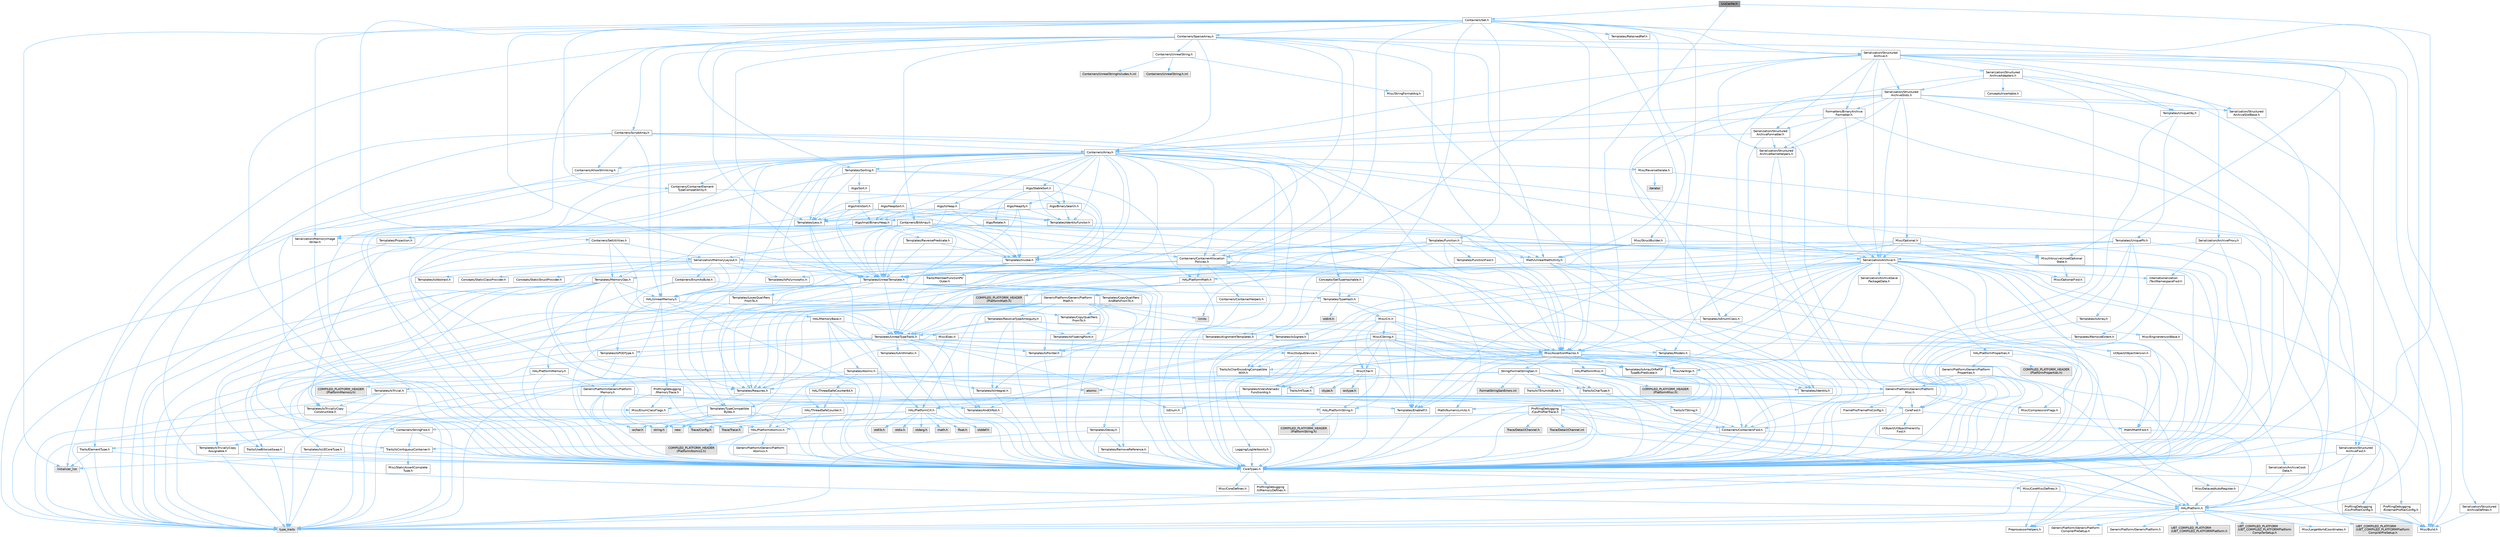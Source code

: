digraph "LruCache.h"
{
 // INTERACTIVE_SVG=YES
 // LATEX_PDF_SIZE
  bgcolor="transparent";
  edge [fontname=Helvetica,fontsize=10,labelfontname=Helvetica,labelfontsize=10];
  node [fontname=Helvetica,fontsize=10,shape=box,height=0.2,width=0.4];
  Node1 [id="Node000001",label="LruCache.h",height=0.2,width=0.4,color="gray40", fillcolor="grey60", style="filled", fontcolor="black",tooltip=" "];
  Node1 -> Node2 [id="edge1_Node000001_Node000002",color="steelblue1",style="solid",tooltip=" "];
  Node2 [id="Node000002",label="CoreTypes.h",height=0.2,width=0.4,color="grey40", fillcolor="white", style="filled",URL="$dc/dec/CoreTypes_8h.html",tooltip=" "];
  Node2 -> Node3 [id="edge2_Node000002_Node000003",color="steelblue1",style="solid",tooltip=" "];
  Node3 [id="Node000003",label="HAL/Platform.h",height=0.2,width=0.4,color="grey40", fillcolor="white", style="filled",URL="$d9/dd0/Platform_8h.html",tooltip=" "];
  Node3 -> Node4 [id="edge3_Node000003_Node000004",color="steelblue1",style="solid",tooltip=" "];
  Node4 [id="Node000004",label="Misc/Build.h",height=0.2,width=0.4,color="grey40", fillcolor="white", style="filled",URL="$d3/dbb/Build_8h.html",tooltip=" "];
  Node3 -> Node5 [id="edge4_Node000003_Node000005",color="steelblue1",style="solid",tooltip=" "];
  Node5 [id="Node000005",label="Misc/LargeWorldCoordinates.h",height=0.2,width=0.4,color="grey40", fillcolor="white", style="filled",URL="$d2/dcb/LargeWorldCoordinates_8h.html",tooltip=" "];
  Node3 -> Node6 [id="edge5_Node000003_Node000006",color="steelblue1",style="solid",tooltip=" "];
  Node6 [id="Node000006",label="type_traits",height=0.2,width=0.4,color="grey60", fillcolor="#E0E0E0", style="filled",tooltip=" "];
  Node3 -> Node7 [id="edge6_Node000003_Node000007",color="steelblue1",style="solid",tooltip=" "];
  Node7 [id="Node000007",label="PreprocessorHelpers.h",height=0.2,width=0.4,color="grey40", fillcolor="white", style="filled",URL="$db/ddb/PreprocessorHelpers_8h.html",tooltip=" "];
  Node3 -> Node8 [id="edge7_Node000003_Node000008",color="steelblue1",style="solid",tooltip=" "];
  Node8 [id="Node000008",label="UBT_COMPILED_PLATFORM\l/UBT_COMPILED_PLATFORMPlatform\lCompilerPreSetup.h",height=0.2,width=0.4,color="grey60", fillcolor="#E0E0E0", style="filled",tooltip=" "];
  Node3 -> Node9 [id="edge8_Node000003_Node000009",color="steelblue1",style="solid",tooltip=" "];
  Node9 [id="Node000009",label="GenericPlatform/GenericPlatform\lCompilerPreSetup.h",height=0.2,width=0.4,color="grey40", fillcolor="white", style="filled",URL="$d9/dc8/GenericPlatformCompilerPreSetup_8h.html",tooltip=" "];
  Node3 -> Node10 [id="edge9_Node000003_Node000010",color="steelblue1",style="solid",tooltip=" "];
  Node10 [id="Node000010",label="GenericPlatform/GenericPlatform.h",height=0.2,width=0.4,color="grey40", fillcolor="white", style="filled",URL="$d6/d84/GenericPlatform_8h.html",tooltip=" "];
  Node3 -> Node11 [id="edge10_Node000003_Node000011",color="steelblue1",style="solid",tooltip=" "];
  Node11 [id="Node000011",label="UBT_COMPILED_PLATFORM\l/UBT_COMPILED_PLATFORMPlatform.h",height=0.2,width=0.4,color="grey60", fillcolor="#E0E0E0", style="filled",tooltip=" "];
  Node3 -> Node12 [id="edge11_Node000003_Node000012",color="steelblue1",style="solid",tooltip=" "];
  Node12 [id="Node000012",label="UBT_COMPILED_PLATFORM\l/UBT_COMPILED_PLATFORMPlatform\lCompilerSetup.h",height=0.2,width=0.4,color="grey60", fillcolor="#E0E0E0", style="filled",tooltip=" "];
  Node2 -> Node13 [id="edge12_Node000002_Node000013",color="steelblue1",style="solid",tooltip=" "];
  Node13 [id="Node000013",label="ProfilingDebugging\l/UMemoryDefines.h",height=0.2,width=0.4,color="grey40", fillcolor="white", style="filled",URL="$d2/da2/UMemoryDefines_8h.html",tooltip=" "];
  Node2 -> Node14 [id="edge13_Node000002_Node000014",color="steelblue1",style="solid",tooltip=" "];
  Node14 [id="Node000014",label="Misc/CoreMiscDefines.h",height=0.2,width=0.4,color="grey40", fillcolor="white", style="filled",URL="$da/d38/CoreMiscDefines_8h.html",tooltip=" "];
  Node14 -> Node3 [id="edge14_Node000014_Node000003",color="steelblue1",style="solid",tooltip=" "];
  Node14 -> Node7 [id="edge15_Node000014_Node000007",color="steelblue1",style="solid",tooltip=" "];
  Node2 -> Node15 [id="edge16_Node000002_Node000015",color="steelblue1",style="solid",tooltip=" "];
  Node15 [id="Node000015",label="Misc/CoreDefines.h",height=0.2,width=0.4,color="grey40", fillcolor="white", style="filled",URL="$d3/dd2/CoreDefines_8h.html",tooltip=" "];
  Node1 -> Node16 [id="edge17_Node000001_Node000016",color="steelblue1",style="solid",tooltip=" "];
  Node16 [id="Node000016",label="Containers/Set.h",height=0.2,width=0.4,color="grey40", fillcolor="white", style="filled",URL="$d4/d45/Set_8h.html",tooltip=" "];
  Node16 -> Node17 [id="edge18_Node000016_Node000017",color="steelblue1",style="solid",tooltip=" "];
  Node17 [id="Node000017",label="Containers/ContainerAllocation\lPolicies.h",height=0.2,width=0.4,color="grey40", fillcolor="white", style="filled",URL="$d7/dff/ContainerAllocationPolicies_8h.html",tooltip=" "];
  Node17 -> Node2 [id="edge19_Node000017_Node000002",color="steelblue1",style="solid",tooltip=" "];
  Node17 -> Node18 [id="edge20_Node000017_Node000018",color="steelblue1",style="solid",tooltip=" "];
  Node18 [id="Node000018",label="Containers/ContainerHelpers.h",height=0.2,width=0.4,color="grey40", fillcolor="white", style="filled",URL="$d7/d33/ContainerHelpers_8h.html",tooltip=" "];
  Node18 -> Node2 [id="edge21_Node000018_Node000002",color="steelblue1",style="solid",tooltip=" "];
  Node17 -> Node17 [id="edge22_Node000017_Node000017",color="steelblue1",style="solid",tooltip=" "];
  Node17 -> Node19 [id="edge23_Node000017_Node000019",color="steelblue1",style="solid",tooltip=" "];
  Node19 [id="Node000019",label="HAL/PlatformMath.h",height=0.2,width=0.4,color="grey40", fillcolor="white", style="filled",URL="$dc/d53/PlatformMath_8h.html",tooltip=" "];
  Node19 -> Node2 [id="edge24_Node000019_Node000002",color="steelblue1",style="solid",tooltip=" "];
  Node19 -> Node20 [id="edge25_Node000019_Node000020",color="steelblue1",style="solid",tooltip=" "];
  Node20 [id="Node000020",label="GenericPlatform/GenericPlatform\lMath.h",height=0.2,width=0.4,color="grey40", fillcolor="white", style="filled",URL="$d5/d79/GenericPlatformMath_8h.html",tooltip=" "];
  Node20 -> Node2 [id="edge26_Node000020_Node000002",color="steelblue1",style="solid",tooltip=" "];
  Node20 -> Node21 [id="edge27_Node000020_Node000021",color="steelblue1",style="solid",tooltip=" "];
  Node21 [id="Node000021",label="Containers/ContainersFwd.h",height=0.2,width=0.4,color="grey40", fillcolor="white", style="filled",URL="$d4/d0a/ContainersFwd_8h.html",tooltip=" "];
  Node21 -> Node3 [id="edge28_Node000021_Node000003",color="steelblue1",style="solid",tooltip=" "];
  Node21 -> Node2 [id="edge29_Node000021_Node000002",color="steelblue1",style="solid",tooltip=" "];
  Node21 -> Node22 [id="edge30_Node000021_Node000022",color="steelblue1",style="solid",tooltip=" "];
  Node22 [id="Node000022",label="Traits/IsContiguousContainer.h",height=0.2,width=0.4,color="grey40", fillcolor="white", style="filled",URL="$d5/d3c/IsContiguousContainer_8h.html",tooltip=" "];
  Node22 -> Node2 [id="edge31_Node000022_Node000002",color="steelblue1",style="solid",tooltip=" "];
  Node22 -> Node23 [id="edge32_Node000022_Node000023",color="steelblue1",style="solid",tooltip=" "];
  Node23 [id="Node000023",label="Misc/StaticAssertComplete\lType.h",height=0.2,width=0.4,color="grey40", fillcolor="white", style="filled",URL="$d5/d4e/StaticAssertCompleteType_8h.html",tooltip=" "];
  Node22 -> Node24 [id="edge33_Node000022_Node000024",color="steelblue1",style="solid",tooltip=" "];
  Node24 [id="Node000024",label="initializer_list",height=0.2,width=0.4,color="grey60", fillcolor="#E0E0E0", style="filled",tooltip=" "];
  Node20 -> Node25 [id="edge34_Node000020_Node000025",color="steelblue1",style="solid",tooltip=" "];
  Node25 [id="Node000025",label="HAL/PlatformCrt.h",height=0.2,width=0.4,color="grey40", fillcolor="white", style="filled",URL="$d8/d75/PlatformCrt_8h.html",tooltip=" "];
  Node25 -> Node26 [id="edge35_Node000025_Node000026",color="steelblue1",style="solid",tooltip=" "];
  Node26 [id="Node000026",label="new",height=0.2,width=0.4,color="grey60", fillcolor="#E0E0E0", style="filled",tooltip=" "];
  Node25 -> Node27 [id="edge36_Node000025_Node000027",color="steelblue1",style="solid",tooltip=" "];
  Node27 [id="Node000027",label="wchar.h",height=0.2,width=0.4,color="grey60", fillcolor="#E0E0E0", style="filled",tooltip=" "];
  Node25 -> Node28 [id="edge37_Node000025_Node000028",color="steelblue1",style="solid",tooltip=" "];
  Node28 [id="Node000028",label="stddef.h",height=0.2,width=0.4,color="grey60", fillcolor="#E0E0E0", style="filled",tooltip=" "];
  Node25 -> Node29 [id="edge38_Node000025_Node000029",color="steelblue1",style="solid",tooltip=" "];
  Node29 [id="Node000029",label="stdlib.h",height=0.2,width=0.4,color="grey60", fillcolor="#E0E0E0", style="filled",tooltip=" "];
  Node25 -> Node30 [id="edge39_Node000025_Node000030",color="steelblue1",style="solid",tooltip=" "];
  Node30 [id="Node000030",label="stdio.h",height=0.2,width=0.4,color="grey60", fillcolor="#E0E0E0", style="filled",tooltip=" "];
  Node25 -> Node31 [id="edge40_Node000025_Node000031",color="steelblue1",style="solid",tooltip=" "];
  Node31 [id="Node000031",label="stdarg.h",height=0.2,width=0.4,color="grey60", fillcolor="#E0E0E0", style="filled",tooltip=" "];
  Node25 -> Node32 [id="edge41_Node000025_Node000032",color="steelblue1",style="solid",tooltip=" "];
  Node32 [id="Node000032",label="math.h",height=0.2,width=0.4,color="grey60", fillcolor="#E0E0E0", style="filled",tooltip=" "];
  Node25 -> Node33 [id="edge42_Node000025_Node000033",color="steelblue1",style="solid",tooltip=" "];
  Node33 [id="Node000033",label="float.h",height=0.2,width=0.4,color="grey60", fillcolor="#E0E0E0", style="filled",tooltip=" "];
  Node25 -> Node34 [id="edge43_Node000025_Node000034",color="steelblue1",style="solid",tooltip=" "];
  Node34 [id="Node000034",label="string.h",height=0.2,width=0.4,color="grey60", fillcolor="#E0E0E0", style="filled",tooltip=" "];
  Node20 -> Node35 [id="edge44_Node000020_Node000035",color="steelblue1",style="solid",tooltip=" "];
  Node35 [id="Node000035",label="Templates/AndOrNot.h",height=0.2,width=0.4,color="grey40", fillcolor="white", style="filled",URL="$db/d0a/AndOrNot_8h.html",tooltip=" "];
  Node35 -> Node2 [id="edge45_Node000035_Node000002",color="steelblue1",style="solid",tooltip=" "];
  Node20 -> Node36 [id="edge46_Node000020_Node000036",color="steelblue1",style="solid",tooltip=" "];
  Node36 [id="Node000036",label="Templates/Decay.h",height=0.2,width=0.4,color="grey40", fillcolor="white", style="filled",URL="$dd/d0f/Decay_8h.html",tooltip=" "];
  Node36 -> Node2 [id="edge47_Node000036_Node000002",color="steelblue1",style="solid",tooltip=" "];
  Node36 -> Node37 [id="edge48_Node000036_Node000037",color="steelblue1",style="solid",tooltip=" "];
  Node37 [id="Node000037",label="Templates/RemoveReference.h",height=0.2,width=0.4,color="grey40", fillcolor="white", style="filled",URL="$da/dbe/RemoveReference_8h.html",tooltip=" "];
  Node37 -> Node2 [id="edge49_Node000037_Node000002",color="steelblue1",style="solid",tooltip=" "];
  Node36 -> Node6 [id="edge50_Node000036_Node000006",color="steelblue1",style="solid",tooltip=" "];
  Node20 -> Node38 [id="edge51_Node000020_Node000038",color="steelblue1",style="solid",tooltip=" "];
  Node38 [id="Node000038",label="Templates/IsFloatingPoint.h",height=0.2,width=0.4,color="grey40", fillcolor="white", style="filled",URL="$d3/d11/IsFloatingPoint_8h.html",tooltip=" "];
  Node38 -> Node2 [id="edge52_Node000038_Node000002",color="steelblue1",style="solid",tooltip=" "];
  Node20 -> Node39 [id="edge53_Node000020_Node000039",color="steelblue1",style="solid",tooltip=" "];
  Node39 [id="Node000039",label="Templates/UnrealTypeTraits.h",height=0.2,width=0.4,color="grey40", fillcolor="white", style="filled",URL="$d2/d2d/UnrealTypeTraits_8h.html",tooltip=" "];
  Node39 -> Node2 [id="edge54_Node000039_Node000002",color="steelblue1",style="solid",tooltip=" "];
  Node39 -> Node40 [id="edge55_Node000039_Node000040",color="steelblue1",style="solid",tooltip=" "];
  Node40 [id="Node000040",label="Templates/IsPointer.h",height=0.2,width=0.4,color="grey40", fillcolor="white", style="filled",URL="$d7/d05/IsPointer_8h.html",tooltip=" "];
  Node40 -> Node2 [id="edge56_Node000040_Node000002",color="steelblue1",style="solid",tooltip=" "];
  Node39 -> Node41 [id="edge57_Node000039_Node000041",color="steelblue1",style="solid",tooltip=" "];
  Node41 [id="Node000041",label="Misc/AssertionMacros.h",height=0.2,width=0.4,color="grey40", fillcolor="white", style="filled",URL="$d0/dfa/AssertionMacros_8h.html",tooltip=" "];
  Node41 -> Node2 [id="edge58_Node000041_Node000002",color="steelblue1",style="solid",tooltip=" "];
  Node41 -> Node3 [id="edge59_Node000041_Node000003",color="steelblue1",style="solid",tooltip=" "];
  Node41 -> Node42 [id="edge60_Node000041_Node000042",color="steelblue1",style="solid",tooltip=" "];
  Node42 [id="Node000042",label="HAL/PlatformMisc.h",height=0.2,width=0.4,color="grey40", fillcolor="white", style="filled",URL="$d0/df5/PlatformMisc_8h.html",tooltip=" "];
  Node42 -> Node2 [id="edge61_Node000042_Node000002",color="steelblue1",style="solid",tooltip=" "];
  Node42 -> Node43 [id="edge62_Node000042_Node000043",color="steelblue1",style="solid",tooltip=" "];
  Node43 [id="Node000043",label="GenericPlatform/GenericPlatform\lMisc.h",height=0.2,width=0.4,color="grey40", fillcolor="white", style="filled",URL="$db/d9a/GenericPlatformMisc_8h.html",tooltip=" "];
  Node43 -> Node44 [id="edge63_Node000043_Node000044",color="steelblue1",style="solid",tooltip=" "];
  Node44 [id="Node000044",label="Containers/StringFwd.h",height=0.2,width=0.4,color="grey40", fillcolor="white", style="filled",URL="$df/d37/StringFwd_8h.html",tooltip=" "];
  Node44 -> Node2 [id="edge64_Node000044_Node000002",color="steelblue1",style="solid",tooltip=" "];
  Node44 -> Node45 [id="edge65_Node000044_Node000045",color="steelblue1",style="solid",tooltip=" "];
  Node45 [id="Node000045",label="Traits/ElementType.h",height=0.2,width=0.4,color="grey40", fillcolor="white", style="filled",URL="$d5/d4f/ElementType_8h.html",tooltip=" "];
  Node45 -> Node3 [id="edge66_Node000045_Node000003",color="steelblue1",style="solid",tooltip=" "];
  Node45 -> Node24 [id="edge67_Node000045_Node000024",color="steelblue1",style="solid",tooltip=" "];
  Node45 -> Node6 [id="edge68_Node000045_Node000006",color="steelblue1",style="solid",tooltip=" "];
  Node44 -> Node22 [id="edge69_Node000044_Node000022",color="steelblue1",style="solid",tooltip=" "];
  Node43 -> Node46 [id="edge70_Node000043_Node000046",color="steelblue1",style="solid",tooltip=" "];
  Node46 [id="Node000046",label="CoreFwd.h",height=0.2,width=0.4,color="grey40", fillcolor="white", style="filled",URL="$d1/d1e/CoreFwd_8h.html",tooltip=" "];
  Node46 -> Node2 [id="edge71_Node000046_Node000002",color="steelblue1",style="solid",tooltip=" "];
  Node46 -> Node21 [id="edge72_Node000046_Node000021",color="steelblue1",style="solid",tooltip=" "];
  Node46 -> Node47 [id="edge73_Node000046_Node000047",color="steelblue1",style="solid",tooltip=" "];
  Node47 [id="Node000047",label="Math/MathFwd.h",height=0.2,width=0.4,color="grey40", fillcolor="white", style="filled",URL="$d2/d10/MathFwd_8h.html",tooltip=" "];
  Node47 -> Node3 [id="edge74_Node000047_Node000003",color="steelblue1",style="solid",tooltip=" "];
  Node46 -> Node48 [id="edge75_Node000046_Node000048",color="steelblue1",style="solid",tooltip=" "];
  Node48 [id="Node000048",label="UObject/UObjectHierarchy\lFwd.h",height=0.2,width=0.4,color="grey40", fillcolor="white", style="filled",URL="$d3/d13/UObjectHierarchyFwd_8h.html",tooltip=" "];
  Node43 -> Node2 [id="edge76_Node000043_Node000002",color="steelblue1",style="solid",tooltip=" "];
  Node43 -> Node49 [id="edge77_Node000043_Node000049",color="steelblue1",style="solid",tooltip=" "];
  Node49 [id="Node000049",label="FramePro/FrameProConfig.h",height=0.2,width=0.4,color="grey40", fillcolor="white", style="filled",URL="$d7/d90/FrameProConfig_8h.html",tooltip=" "];
  Node43 -> Node25 [id="edge78_Node000043_Node000025",color="steelblue1",style="solid",tooltip=" "];
  Node43 -> Node50 [id="edge79_Node000043_Node000050",color="steelblue1",style="solid",tooltip=" "];
  Node50 [id="Node000050",label="Math/NumericLimits.h",height=0.2,width=0.4,color="grey40", fillcolor="white", style="filled",URL="$df/d1b/NumericLimits_8h.html",tooltip=" "];
  Node50 -> Node2 [id="edge80_Node000050_Node000002",color="steelblue1",style="solid",tooltip=" "];
  Node43 -> Node51 [id="edge81_Node000043_Node000051",color="steelblue1",style="solid",tooltip=" "];
  Node51 [id="Node000051",label="Misc/CompressionFlags.h",height=0.2,width=0.4,color="grey40", fillcolor="white", style="filled",URL="$d9/d76/CompressionFlags_8h.html",tooltip=" "];
  Node43 -> Node52 [id="edge82_Node000043_Node000052",color="steelblue1",style="solid",tooltip=" "];
  Node52 [id="Node000052",label="Misc/EnumClassFlags.h",height=0.2,width=0.4,color="grey40", fillcolor="white", style="filled",URL="$d8/de7/EnumClassFlags_8h.html",tooltip=" "];
  Node43 -> Node53 [id="edge83_Node000043_Node000053",color="steelblue1",style="solid",tooltip=" "];
  Node53 [id="Node000053",label="ProfilingDebugging\l/CsvProfilerConfig.h",height=0.2,width=0.4,color="grey40", fillcolor="white", style="filled",URL="$d3/d88/CsvProfilerConfig_8h.html",tooltip=" "];
  Node53 -> Node4 [id="edge84_Node000053_Node000004",color="steelblue1",style="solid",tooltip=" "];
  Node43 -> Node54 [id="edge85_Node000043_Node000054",color="steelblue1",style="solid",tooltip=" "];
  Node54 [id="Node000054",label="ProfilingDebugging\l/ExternalProfilerConfig.h",height=0.2,width=0.4,color="grey40", fillcolor="white", style="filled",URL="$d3/dbb/ExternalProfilerConfig_8h.html",tooltip=" "];
  Node54 -> Node4 [id="edge86_Node000054_Node000004",color="steelblue1",style="solid",tooltip=" "];
  Node42 -> Node55 [id="edge87_Node000042_Node000055",color="steelblue1",style="solid",tooltip=" "];
  Node55 [id="Node000055",label="COMPILED_PLATFORM_HEADER\l(PlatformMisc.h)",height=0.2,width=0.4,color="grey60", fillcolor="#E0E0E0", style="filled",tooltip=" "];
  Node42 -> Node56 [id="edge88_Node000042_Node000056",color="steelblue1",style="solid",tooltip=" "];
  Node56 [id="Node000056",label="ProfilingDebugging\l/CpuProfilerTrace.h",height=0.2,width=0.4,color="grey40", fillcolor="white", style="filled",URL="$da/dcb/CpuProfilerTrace_8h.html",tooltip=" "];
  Node56 -> Node2 [id="edge89_Node000056_Node000002",color="steelblue1",style="solid",tooltip=" "];
  Node56 -> Node21 [id="edge90_Node000056_Node000021",color="steelblue1",style="solid",tooltip=" "];
  Node56 -> Node57 [id="edge91_Node000056_Node000057",color="steelblue1",style="solid",tooltip=" "];
  Node57 [id="Node000057",label="HAL/PlatformAtomics.h",height=0.2,width=0.4,color="grey40", fillcolor="white", style="filled",URL="$d3/d36/PlatformAtomics_8h.html",tooltip=" "];
  Node57 -> Node2 [id="edge92_Node000057_Node000002",color="steelblue1",style="solid",tooltip=" "];
  Node57 -> Node58 [id="edge93_Node000057_Node000058",color="steelblue1",style="solid",tooltip=" "];
  Node58 [id="Node000058",label="GenericPlatform/GenericPlatform\lAtomics.h",height=0.2,width=0.4,color="grey40", fillcolor="white", style="filled",URL="$da/d72/GenericPlatformAtomics_8h.html",tooltip=" "];
  Node58 -> Node2 [id="edge94_Node000058_Node000002",color="steelblue1",style="solid",tooltip=" "];
  Node57 -> Node59 [id="edge95_Node000057_Node000059",color="steelblue1",style="solid",tooltip=" "];
  Node59 [id="Node000059",label="COMPILED_PLATFORM_HEADER\l(PlatformAtomics.h)",height=0.2,width=0.4,color="grey60", fillcolor="#E0E0E0", style="filled",tooltip=" "];
  Node56 -> Node7 [id="edge96_Node000056_Node000007",color="steelblue1",style="solid",tooltip=" "];
  Node56 -> Node4 [id="edge97_Node000056_Node000004",color="steelblue1",style="solid",tooltip=" "];
  Node56 -> Node60 [id="edge98_Node000056_Node000060",color="steelblue1",style="solid",tooltip=" "];
  Node60 [id="Node000060",label="Trace/Config.h",height=0.2,width=0.4,color="grey60", fillcolor="#E0E0E0", style="filled",tooltip=" "];
  Node56 -> Node61 [id="edge99_Node000056_Node000061",color="steelblue1",style="solid",tooltip=" "];
  Node61 [id="Node000061",label="Trace/Detail/Channel.h",height=0.2,width=0.4,color="grey60", fillcolor="#E0E0E0", style="filled",tooltip=" "];
  Node56 -> Node62 [id="edge100_Node000056_Node000062",color="steelblue1",style="solid",tooltip=" "];
  Node62 [id="Node000062",label="Trace/Detail/Channel.inl",height=0.2,width=0.4,color="grey60", fillcolor="#E0E0E0", style="filled",tooltip=" "];
  Node56 -> Node63 [id="edge101_Node000056_Node000063",color="steelblue1",style="solid",tooltip=" "];
  Node63 [id="Node000063",label="Trace/Trace.h",height=0.2,width=0.4,color="grey60", fillcolor="#E0E0E0", style="filled",tooltip=" "];
  Node41 -> Node7 [id="edge102_Node000041_Node000007",color="steelblue1",style="solid",tooltip=" "];
  Node41 -> Node64 [id="edge103_Node000041_Node000064",color="steelblue1",style="solid",tooltip=" "];
  Node64 [id="Node000064",label="Templates/EnableIf.h",height=0.2,width=0.4,color="grey40", fillcolor="white", style="filled",URL="$d7/d60/EnableIf_8h.html",tooltip=" "];
  Node64 -> Node2 [id="edge104_Node000064_Node000002",color="steelblue1",style="solid",tooltip=" "];
  Node41 -> Node65 [id="edge105_Node000041_Node000065",color="steelblue1",style="solid",tooltip=" "];
  Node65 [id="Node000065",label="Templates/IsArrayOrRefOf\lTypeByPredicate.h",height=0.2,width=0.4,color="grey40", fillcolor="white", style="filled",URL="$d6/da1/IsArrayOrRefOfTypeByPredicate_8h.html",tooltip=" "];
  Node65 -> Node2 [id="edge106_Node000065_Node000002",color="steelblue1",style="solid",tooltip=" "];
  Node41 -> Node66 [id="edge107_Node000041_Node000066",color="steelblue1",style="solid",tooltip=" "];
  Node66 [id="Node000066",label="Templates/IsValidVariadic\lFunctionArg.h",height=0.2,width=0.4,color="grey40", fillcolor="white", style="filled",URL="$d0/dc8/IsValidVariadicFunctionArg_8h.html",tooltip=" "];
  Node66 -> Node2 [id="edge108_Node000066_Node000002",color="steelblue1",style="solid",tooltip=" "];
  Node66 -> Node67 [id="edge109_Node000066_Node000067",color="steelblue1",style="solid",tooltip=" "];
  Node67 [id="Node000067",label="IsEnum.h",height=0.2,width=0.4,color="grey40", fillcolor="white", style="filled",URL="$d4/de5/IsEnum_8h.html",tooltip=" "];
  Node66 -> Node6 [id="edge110_Node000066_Node000006",color="steelblue1",style="solid",tooltip=" "];
  Node41 -> Node68 [id="edge111_Node000041_Node000068",color="steelblue1",style="solid",tooltip=" "];
  Node68 [id="Node000068",label="Traits/IsCharEncodingCompatible\lWith.h",height=0.2,width=0.4,color="grey40", fillcolor="white", style="filled",URL="$df/dd1/IsCharEncodingCompatibleWith_8h.html",tooltip=" "];
  Node68 -> Node6 [id="edge112_Node000068_Node000006",color="steelblue1",style="solid",tooltip=" "];
  Node68 -> Node69 [id="edge113_Node000068_Node000069",color="steelblue1",style="solid",tooltip=" "];
  Node69 [id="Node000069",label="Traits/IsCharType.h",height=0.2,width=0.4,color="grey40", fillcolor="white", style="filled",URL="$db/d51/IsCharType_8h.html",tooltip=" "];
  Node69 -> Node2 [id="edge114_Node000069_Node000002",color="steelblue1",style="solid",tooltip=" "];
  Node41 -> Node70 [id="edge115_Node000041_Node000070",color="steelblue1",style="solid",tooltip=" "];
  Node70 [id="Node000070",label="Misc/VarArgs.h",height=0.2,width=0.4,color="grey40", fillcolor="white", style="filled",URL="$d5/d6f/VarArgs_8h.html",tooltip=" "];
  Node70 -> Node2 [id="edge116_Node000070_Node000002",color="steelblue1",style="solid",tooltip=" "];
  Node41 -> Node71 [id="edge117_Node000041_Node000071",color="steelblue1",style="solid",tooltip=" "];
  Node71 [id="Node000071",label="String/FormatStringSan.h",height=0.2,width=0.4,color="grey40", fillcolor="white", style="filled",URL="$d3/d8b/FormatStringSan_8h.html",tooltip=" "];
  Node71 -> Node6 [id="edge118_Node000071_Node000006",color="steelblue1",style="solid",tooltip=" "];
  Node71 -> Node2 [id="edge119_Node000071_Node000002",color="steelblue1",style="solid",tooltip=" "];
  Node71 -> Node72 [id="edge120_Node000071_Node000072",color="steelblue1",style="solid",tooltip=" "];
  Node72 [id="Node000072",label="Templates/Requires.h",height=0.2,width=0.4,color="grey40", fillcolor="white", style="filled",URL="$dc/d96/Requires_8h.html",tooltip=" "];
  Node72 -> Node64 [id="edge121_Node000072_Node000064",color="steelblue1",style="solid",tooltip=" "];
  Node72 -> Node6 [id="edge122_Node000072_Node000006",color="steelblue1",style="solid",tooltip=" "];
  Node71 -> Node73 [id="edge123_Node000071_Node000073",color="steelblue1",style="solid",tooltip=" "];
  Node73 [id="Node000073",label="Templates/Identity.h",height=0.2,width=0.4,color="grey40", fillcolor="white", style="filled",URL="$d0/dd5/Identity_8h.html",tooltip=" "];
  Node71 -> Node66 [id="edge124_Node000071_Node000066",color="steelblue1",style="solid",tooltip=" "];
  Node71 -> Node69 [id="edge125_Node000071_Node000069",color="steelblue1",style="solid",tooltip=" "];
  Node71 -> Node74 [id="edge126_Node000071_Node000074",color="steelblue1",style="solid",tooltip=" "];
  Node74 [id="Node000074",label="Traits/IsTEnumAsByte.h",height=0.2,width=0.4,color="grey40", fillcolor="white", style="filled",URL="$d1/de6/IsTEnumAsByte_8h.html",tooltip=" "];
  Node71 -> Node75 [id="edge127_Node000071_Node000075",color="steelblue1",style="solid",tooltip=" "];
  Node75 [id="Node000075",label="Traits/IsTString.h",height=0.2,width=0.4,color="grey40", fillcolor="white", style="filled",URL="$d0/df8/IsTString_8h.html",tooltip=" "];
  Node75 -> Node21 [id="edge128_Node000075_Node000021",color="steelblue1",style="solid",tooltip=" "];
  Node71 -> Node21 [id="edge129_Node000071_Node000021",color="steelblue1",style="solid",tooltip=" "];
  Node71 -> Node76 [id="edge130_Node000071_Node000076",color="steelblue1",style="solid",tooltip=" "];
  Node76 [id="Node000076",label="FormatStringSanErrors.inl",height=0.2,width=0.4,color="grey60", fillcolor="#E0E0E0", style="filled",tooltip=" "];
  Node41 -> Node77 [id="edge131_Node000041_Node000077",color="steelblue1",style="solid",tooltip=" "];
  Node77 [id="Node000077",label="atomic",height=0.2,width=0.4,color="grey60", fillcolor="#E0E0E0", style="filled",tooltip=" "];
  Node39 -> Node35 [id="edge132_Node000039_Node000035",color="steelblue1",style="solid",tooltip=" "];
  Node39 -> Node64 [id="edge133_Node000039_Node000064",color="steelblue1",style="solid",tooltip=" "];
  Node39 -> Node78 [id="edge134_Node000039_Node000078",color="steelblue1",style="solid",tooltip=" "];
  Node78 [id="Node000078",label="Templates/IsArithmetic.h",height=0.2,width=0.4,color="grey40", fillcolor="white", style="filled",URL="$d2/d5d/IsArithmetic_8h.html",tooltip=" "];
  Node78 -> Node2 [id="edge135_Node000078_Node000002",color="steelblue1",style="solid",tooltip=" "];
  Node39 -> Node67 [id="edge136_Node000039_Node000067",color="steelblue1",style="solid",tooltip=" "];
  Node39 -> Node79 [id="edge137_Node000039_Node000079",color="steelblue1",style="solid",tooltip=" "];
  Node79 [id="Node000079",label="Templates/Models.h",height=0.2,width=0.4,color="grey40", fillcolor="white", style="filled",URL="$d3/d0c/Models_8h.html",tooltip=" "];
  Node79 -> Node73 [id="edge138_Node000079_Node000073",color="steelblue1",style="solid",tooltip=" "];
  Node39 -> Node80 [id="edge139_Node000039_Node000080",color="steelblue1",style="solid",tooltip=" "];
  Node80 [id="Node000080",label="Templates/IsPODType.h",height=0.2,width=0.4,color="grey40", fillcolor="white", style="filled",URL="$d7/db1/IsPODType_8h.html",tooltip=" "];
  Node80 -> Node2 [id="edge140_Node000080_Node000002",color="steelblue1",style="solid",tooltip=" "];
  Node39 -> Node81 [id="edge141_Node000039_Node000081",color="steelblue1",style="solid",tooltip=" "];
  Node81 [id="Node000081",label="Templates/IsUECoreType.h",height=0.2,width=0.4,color="grey40", fillcolor="white", style="filled",URL="$d1/db8/IsUECoreType_8h.html",tooltip=" "];
  Node81 -> Node2 [id="edge142_Node000081_Node000002",color="steelblue1",style="solid",tooltip=" "];
  Node81 -> Node6 [id="edge143_Node000081_Node000006",color="steelblue1",style="solid",tooltip=" "];
  Node39 -> Node82 [id="edge144_Node000039_Node000082",color="steelblue1",style="solid",tooltip=" "];
  Node82 [id="Node000082",label="Templates/IsTriviallyCopy\lConstructible.h",height=0.2,width=0.4,color="grey40", fillcolor="white", style="filled",URL="$d3/d78/IsTriviallyCopyConstructible_8h.html",tooltip=" "];
  Node82 -> Node2 [id="edge145_Node000082_Node000002",color="steelblue1",style="solid",tooltip=" "];
  Node82 -> Node6 [id="edge146_Node000082_Node000006",color="steelblue1",style="solid",tooltip=" "];
  Node20 -> Node72 [id="edge147_Node000020_Node000072",color="steelblue1",style="solid",tooltip=" "];
  Node20 -> Node83 [id="edge148_Node000020_Node000083",color="steelblue1",style="solid",tooltip=" "];
  Node83 [id="Node000083",label="Templates/ResolveTypeAmbiguity.h",height=0.2,width=0.4,color="grey40", fillcolor="white", style="filled",URL="$df/d1f/ResolveTypeAmbiguity_8h.html",tooltip=" "];
  Node83 -> Node2 [id="edge149_Node000083_Node000002",color="steelblue1",style="solid",tooltip=" "];
  Node83 -> Node38 [id="edge150_Node000083_Node000038",color="steelblue1",style="solid",tooltip=" "];
  Node83 -> Node39 [id="edge151_Node000083_Node000039",color="steelblue1",style="solid",tooltip=" "];
  Node83 -> Node84 [id="edge152_Node000083_Node000084",color="steelblue1",style="solid",tooltip=" "];
  Node84 [id="Node000084",label="Templates/IsSigned.h",height=0.2,width=0.4,color="grey40", fillcolor="white", style="filled",URL="$d8/dd8/IsSigned_8h.html",tooltip=" "];
  Node84 -> Node2 [id="edge153_Node000084_Node000002",color="steelblue1",style="solid",tooltip=" "];
  Node83 -> Node85 [id="edge154_Node000083_Node000085",color="steelblue1",style="solid",tooltip=" "];
  Node85 [id="Node000085",label="Templates/IsIntegral.h",height=0.2,width=0.4,color="grey40", fillcolor="white", style="filled",URL="$da/d64/IsIntegral_8h.html",tooltip=" "];
  Node85 -> Node2 [id="edge155_Node000085_Node000002",color="steelblue1",style="solid",tooltip=" "];
  Node83 -> Node72 [id="edge156_Node000083_Node000072",color="steelblue1",style="solid",tooltip=" "];
  Node20 -> Node86 [id="edge157_Node000020_Node000086",color="steelblue1",style="solid",tooltip=" "];
  Node86 [id="Node000086",label="Templates/TypeCompatible\lBytes.h",height=0.2,width=0.4,color="grey40", fillcolor="white", style="filled",URL="$df/d0a/TypeCompatibleBytes_8h.html",tooltip=" "];
  Node86 -> Node2 [id="edge158_Node000086_Node000002",color="steelblue1",style="solid",tooltip=" "];
  Node86 -> Node34 [id="edge159_Node000086_Node000034",color="steelblue1",style="solid",tooltip=" "];
  Node86 -> Node26 [id="edge160_Node000086_Node000026",color="steelblue1",style="solid",tooltip=" "];
  Node86 -> Node6 [id="edge161_Node000086_Node000006",color="steelblue1",style="solid",tooltip=" "];
  Node20 -> Node87 [id="edge162_Node000020_Node000087",color="steelblue1",style="solid",tooltip=" "];
  Node87 [id="Node000087",label="limits",height=0.2,width=0.4,color="grey60", fillcolor="#E0E0E0", style="filled",tooltip=" "];
  Node20 -> Node6 [id="edge163_Node000020_Node000006",color="steelblue1",style="solid",tooltip=" "];
  Node19 -> Node88 [id="edge164_Node000019_Node000088",color="steelblue1",style="solid",tooltip=" "];
  Node88 [id="Node000088",label="COMPILED_PLATFORM_HEADER\l(PlatformMath.h)",height=0.2,width=0.4,color="grey60", fillcolor="#E0E0E0", style="filled",tooltip=" "];
  Node17 -> Node89 [id="edge165_Node000017_Node000089",color="steelblue1",style="solid",tooltip=" "];
  Node89 [id="Node000089",label="HAL/UnrealMemory.h",height=0.2,width=0.4,color="grey40", fillcolor="white", style="filled",URL="$d9/d96/UnrealMemory_8h.html",tooltip=" "];
  Node89 -> Node2 [id="edge166_Node000089_Node000002",color="steelblue1",style="solid",tooltip=" "];
  Node89 -> Node90 [id="edge167_Node000089_Node000090",color="steelblue1",style="solid",tooltip=" "];
  Node90 [id="Node000090",label="GenericPlatform/GenericPlatform\lMemory.h",height=0.2,width=0.4,color="grey40", fillcolor="white", style="filled",URL="$dd/d22/GenericPlatformMemory_8h.html",tooltip=" "];
  Node90 -> Node46 [id="edge168_Node000090_Node000046",color="steelblue1",style="solid",tooltip=" "];
  Node90 -> Node2 [id="edge169_Node000090_Node000002",color="steelblue1",style="solid",tooltip=" "];
  Node90 -> Node91 [id="edge170_Node000090_Node000091",color="steelblue1",style="solid",tooltip=" "];
  Node91 [id="Node000091",label="HAL/PlatformString.h",height=0.2,width=0.4,color="grey40", fillcolor="white", style="filled",URL="$db/db5/PlatformString_8h.html",tooltip=" "];
  Node91 -> Node2 [id="edge171_Node000091_Node000002",color="steelblue1",style="solid",tooltip=" "];
  Node91 -> Node92 [id="edge172_Node000091_Node000092",color="steelblue1",style="solid",tooltip=" "];
  Node92 [id="Node000092",label="COMPILED_PLATFORM_HEADER\l(PlatformString.h)",height=0.2,width=0.4,color="grey60", fillcolor="#E0E0E0", style="filled",tooltip=" "];
  Node90 -> Node34 [id="edge173_Node000090_Node000034",color="steelblue1",style="solid",tooltip=" "];
  Node90 -> Node27 [id="edge174_Node000090_Node000027",color="steelblue1",style="solid",tooltip=" "];
  Node89 -> Node93 [id="edge175_Node000089_Node000093",color="steelblue1",style="solid",tooltip=" "];
  Node93 [id="Node000093",label="HAL/MemoryBase.h",height=0.2,width=0.4,color="grey40", fillcolor="white", style="filled",URL="$d6/d9f/MemoryBase_8h.html",tooltip=" "];
  Node93 -> Node2 [id="edge176_Node000093_Node000002",color="steelblue1",style="solid",tooltip=" "];
  Node93 -> Node57 [id="edge177_Node000093_Node000057",color="steelblue1",style="solid",tooltip=" "];
  Node93 -> Node25 [id="edge178_Node000093_Node000025",color="steelblue1",style="solid",tooltip=" "];
  Node93 -> Node94 [id="edge179_Node000093_Node000094",color="steelblue1",style="solid",tooltip=" "];
  Node94 [id="Node000094",label="Misc/Exec.h",height=0.2,width=0.4,color="grey40", fillcolor="white", style="filled",URL="$de/ddb/Exec_8h.html",tooltip=" "];
  Node94 -> Node2 [id="edge180_Node000094_Node000002",color="steelblue1",style="solid",tooltip=" "];
  Node94 -> Node41 [id="edge181_Node000094_Node000041",color="steelblue1",style="solid",tooltip=" "];
  Node93 -> Node95 [id="edge182_Node000093_Node000095",color="steelblue1",style="solid",tooltip=" "];
  Node95 [id="Node000095",label="Misc/OutputDevice.h",height=0.2,width=0.4,color="grey40", fillcolor="white", style="filled",URL="$d7/d32/OutputDevice_8h.html",tooltip=" "];
  Node95 -> Node46 [id="edge183_Node000095_Node000046",color="steelblue1",style="solid",tooltip=" "];
  Node95 -> Node2 [id="edge184_Node000095_Node000002",color="steelblue1",style="solid",tooltip=" "];
  Node95 -> Node96 [id="edge185_Node000095_Node000096",color="steelblue1",style="solid",tooltip=" "];
  Node96 [id="Node000096",label="Logging/LogVerbosity.h",height=0.2,width=0.4,color="grey40", fillcolor="white", style="filled",URL="$d2/d8f/LogVerbosity_8h.html",tooltip=" "];
  Node96 -> Node2 [id="edge186_Node000096_Node000002",color="steelblue1",style="solid",tooltip=" "];
  Node95 -> Node70 [id="edge187_Node000095_Node000070",color="steelblue1",style="solid",tooltip=" "];
  Node95 -> Node65 [id="edge188_Node000095_Node000065",color="steelblue1",style="solid",tooltip=" "];
  Node95 -> Node66 [id="edge189_Node000095_Node000066",color="steelblue1",style="solid",tooltip=" "];
  Node95 -> Node68 [id="edge190_Node000095_Node000068",color="steelblue1",style="solid",tooltip=" "];
  Node93 -> Node97 [id="edge191_Node000093_Node000097",color="steelblue1",style="solid",tooltip=" "];
  Node97 [id="Node000097",label="Templates/Atomic.h",height=0.2,width=0.4,color="grey40", fillcolor="white", style="filled",URL="$d3/d91/Atomic_8h.html",tooltip=" "];
  Node97 -> Node98 [id="edge192_Node000097_Node000098",color="steelblue1",style="solid",tooltip=" "];
  Node98 [id="Node000098",label="HAL/ThreadSafeCounter.h",height=0.2,width=0.4,color="grey40", fillcolor="white", style="filled",URL="$dc/dc9/ThreadSafeCounter_8h.html",tooltip=" "];
  Node98 -> Node2 [id="edge193_Node000098_Node000002",color="steelblue1",style="solid",tooltip=" "];
  Node98 -> Node57 [id="edge194_Node000098_Node000057",color="steelblue1",style="solid",tooltip=" "];
  Node97 -> Node99 [id="edge195_Node000097_Node000099",color="steelblue1",style="solid",tooltip=" "];
  Node99 [id="Node000099",label="HAL/ThreadSafeCounter64.h",height=0.2,width=0.4,color="grey40", fillcolor="white", style="filled",URL="$d0/d12/ThreadSafeCounter64_8h.html",tooltip=" "];
  Node99 -> Node2 [id="edge196_Node000099_Node000002",color="steelblue1",style="solid",tooltip=" "];
  Node99 -> Node98 [id="edge197_Node000099_Node000098",color="steelblue1",style="solid",tooltip=" "];
  Node97 -> Node85 [id="edge198_Node000097_Node000085",color="steelblue1",style="solid",tooltip=" "];
  Node97 -> Node100 [id="edge199_Node000097_Node000100",color="steelblue1",style="solid",tooltip=" "];
  Node100 [id="Node000100",label="Templates/IsTrivial.h",height=0.2,width=0.4,color="grey40", fillcolor="white", style="filled",URL="$da/d4c/IsTrivial_8h.html",tooltip=" "];
  Node100 -> Node35 [id="edge200_Node000100_Node000035",color="steelblue1",style="solid",tooltip=" "];
  Node100 -> Node82 [id="edge201_Node000100_Node000082",color="steelblue1",style="solid",tooltip=" "];
  Node100 -> Node101 [id="edge202_Node000100_Node000101",color="steelblue1",style="solid",tooltip=" "];
  Node101 [id="Node000101",label="Templates/IsTriviallyCopy\lAssignable.h",height=0.2,width=0.4,color="grey40", fillcolor="white", style="filled",URL="$d2/df2/IsTriviallyCopyAssignable_8h.html",tooltip=" "];
  Node101 -> Node2 [id="edge203_Node000101_Node000002",color="steelblue1",style="solid",tooltip=" "];
  Node101 -> Node6 [id="edge204_Node000101_Node000006",color="steelblue1",style="solid",tooltip=" "];
  Node100 -> Node6 [id="edge205_Node000100_Node000006",color="steelblue1",style="solid",tooltip=" "];
  Node97 -> Node102 [id="edge206_Node000097_Node000102",color="steelblue1",style="solid",tooltip=" "];
  Node102 [id="Node000102",label="Traits/IntType.h",height=0.2,width=0.4,color="grey40", fillcolor="white", style="filled",URL="$d7/deb/IntType_8h.html",tooltip=" "];
  Node102 -> Node3 [id="edge207_Node000102_Node000003",color="steelblue1",style="solid",tooltip=" "];
  Node97 -> Node77 [id="edge208_Node000097_Node000077",color="steelblue1",style="solid",tooltip=" "];
  Node89 -> Node103 [id="edge209_Node000089_Node000103",color="steelblue1",style="solid",tooltip=" "];
  Node103 [id="Node000103",label="HAL/PlatformMemory.h",height=0.2,width=0.4,color="grey40", fillcolor="white", style="filled",URL="$de/d68/PlatformMemory_8h.html",tooltip=" "];
  Node103 -> Node2 [id="edge210_Node000103_Node000002",color="steelblue1",style="solid",tooltip=" "];
  Node103 -> Node90 [id="edge211_Node000103_Node000090",color="steelblue1",style="solid",tooltip=" "];
  Node103 -> Node104 [id="edge212_Node000103_Node000104",color="steelblue1",style="solid",tooltip=" "];
  Node104 [id="Node000104",label="COMPILED_PLATFORM_HEADER\l(PlatformMemory.h)",height=0.2,width=0.4,color="grey60", fillcolor="#E0E0E0", style="filled",tooltip=" "];
  Node89 -> Node105 [id="edge213_Node000089_Node000105",color="steelblue1",style="solid",tooltip=" "];
  Node105 [id="Node000105",label="ProfilingDebugging\l/MemoryTrace.h",height=0.2,width=0.4,color="grey40", fillcolor="white", style="filled",URL="$da/dd7/MemoryTrace_8h.html",tooltip=" "];
  Node105 -> Node3 [id="edge214_Node000105_Node000003",color="steelblue1",style="solid",tooltip=" "];
  Node105 -> Node52 [id="edge215_Node000105_Node000052",color="steelblue1",style="solid",tooltip=" "];
  Node105 -> Node60 [id="edge216_Node000105_Node000060",color="steelblue1",style="solid",tooltip=" "];
  Node105 -> Node63 [id="edge217_Node000105_Node000063",color="steelblue1",style="solid",tooltip=" "];
  Node89 -> Node40 [id="edge218_Node000089_Node000040",color="steelblue1",style="solid",tooltip=" "];
  Node17 -> Node50 [id="edge219_Node000017_Node000050",color="steelblue1",style="solid",tooltip=" "];
  Node17 -> Node41 [id="edge220_Node000017_Node000041",color="steelblue1",style="solid",tooltip=" "];
  Node17 -> Node106 [id="edge221_Node000017_Node000106",color="steelblue1",style="solid",tooltip=" "];
  Node106 [id="Node000106",label="Templates/IsPolymorphic.h",height=0.2,width=0.4,color="grey40", fillcolor="white", style="filled",URL="$dc/d20/IsPolymorphic_8h.html",tooltip=" "];
  Node17 -> Node107 [id="edge222_Node000017_Node000107",color="steelblue1",style="solid",tooltip=" "];
  Node107 [id="Node000107",label="Templates/MemoryOps.h",height=0.2,width=0.4,color="grey40", fillcolor="white", style="filled",URL="$db/dea/MemoryOps_8h.html",tooltip=" "];
  Node107 -> Node2 [id="edge223_Node000107_Node000002",color="steelblue1",style="solid",tooltip=" "];
  Node107 -> Node89 [id="edge224_Node000107_Node000089",color="steelblue1",style="solid",tooltip=" "];
  Node107 -> Node101 [id="edge225_Node000107_Node000101",color="steelblue1",style="solid",tooltip=" "];
  Node107 -> Node82 [id="edge226_Node000107_Node000082",color="steelblue1",style="solid",tooltip=" "];
  Node107 -> Node72 [id="edge227_Node000107_Node000072",color="steelblue1",style="solid",tooltip=" "];
  Node107 -> Node39 [id="edge228_Node000107_Node000039",color="steelblue1",style="solid",tooltip=" "];
  Node107 -> Node108 [id="edge229_Node000107_Node000108",color="steelblue1",style="solid",tooltip=" "];
  Node108 [id="Node000108",label="Traits/UseBitwiseSwap.h",height=0.2,width=0.4,color="grey40", fillcolor="white", style="filled",URL="$db/df3/UseBitwiseSwap_8h.html",tooltip=" "];
  Node108 -> Node2 [id="edge230_Node000108_Node000002",color="steelblue1",style="solid",tooltip=" "];
  Node108 -> Node6 [id="edge231_Node000108_Node000006",color="steelblue1",style="solid",tooltip=" "];
  Node107 -> Node26 [id="edge232_Node000107_Node000026",color="steelblue1",style="solid",tooltip=" "];
  Node107 -> Node6 [id="edge233_Node000107_Node000006",color="steelblue1",style="solid",tooltip=" "];
  Node17 -> Node86 [id="edge234_Node000017_Node000086",color="steelblue1",style="solid",tooltip=" "];
  Node17 -> Node6 [id="edge235_Node000017_Node000006",color="steelblue1",style="solid",tooltip=" "];
  Node16 -> Node109 [id="edge236_Node000016_Node000109",color="steelblue1",style="solid",tooltip=" "];
  Node109 [id="Node000109",label="Containers/ContainerElement\lTypeCompatibility.h",height=0.2,width=0.4,color="grey40", fillcolor="white", style="filled",URL="$df/ddf/ContainerElementTypeCompatibility_8h.html",tooltip=" "];
  Node109 -> Node2 [id="edge237_Node000109_Node000002",color="steelblue1",style="solid",tooltip=" "];
  Node109 -> Node39 [id="edge238_Node000109_Node000039",color="steelblue1",style="solid",tooltip=" "];
  Node16 -> Node110 [id="edge239_Node000016_Node000110",color="steelblue1",style="solid",tooltip=" "];
  Node110 [id="Node000110",label="Containers/SetUtilities.h",height=0.2,width=0.4,color="grey40", fillcolor="white", style="filled",URL="$dc/de5/SetUtilities_8h.html",tooltip=" "];
  Node110 -> Node2 [id="edge240_Node000110_Node000002",color="steelblue1",style="solid",tooltip=" "];
  Node110 -> Node111 [id="edge241_Node000110_Node000111",color="steelblue1",style="solid",tooltip=" "];
  Node111 [id="Node000111",label="Serialization/MemoryLayout.h",height=0.2,width=0.4,color="grey40", fillcolor="white", style="filled",URL="$d7/d66/MemoryLayout_8h.html",tooltip=" "];
  Node111 -> Node112 [id="edge242_Node000111_Node000112",color="steelblue1",style="solid",tooltip=" "];
  Node112 [id="Node000112",label="Concepts/StaticClassProvider.h",height=0.2,width=0.4,color="grey40", fillcolor="white", style="filled",URL="$dd/d83/StaticClassProvider_8h.html",tooltip=" "];
  Node111 -> Node113 [id="edge243_Node000111_Node000113",color="steelblue1",style="solid",tooltip=" "];
  Node113 [id="Node000113",label="Concepts/StaticStructProvider.h",height=0.2,width=0.4,color="grey40", fillcolor="white", style="filled",URL="$d5/d77/StaticStructProvider_8h.html",tooltip=" "];
  Node111 -> Node114 [id="edge244_Node000111_Node000114",color="steelblue1",style="solid",tooltip=" "];
  Node114 [id="Node000114",label="Containers/EnumAsByte.h",height=0.2,width=0.4,color="grey40", fillcolor="white", style="filled",URL="$d6/d9a/EnumAsByte_8h.html",tooltip=" "];
  Node114 -> Node2 [id="edge245_Node000114_Node000002",color="steelblue1",style="solid",tooltip=" "];
  Node114 -> Node80 [id="edge246_Node000114_Node000080",color="steelblue1",style="solid",tooltip=" "];
  Node114 -> Node115 [id="edge247_Node000114_Node000115",color="steelblue1",style="solid",tooltip=" "];
  Node115 [id="Node000115",label="Templates/TypeHash.h",height=0.2,width=0.4,color="grey40", fillcolor="white", style="filled",URL="$d1/d62/TypeHash_8h.html",tooltip=" "];
  Node115 -> Node2 [id="edge248_Node000115_Node000002",color="steelblue1",style="solid",tooltip=" "];
  Node115 -> Node72 [id="edge249_Node000115_Node000072",color="steelblue1",style="solid",tooltip=" "];
  Node115 -> Node116 [id="edge250_Node000115_Node000116",color="steelblue1",style="solid",tooltip=" "];
  Node116 [id="Node000116",label="Misc/Crc.h",height=0.2,width=0.4,color="grey40", fillcolor="white", style="filled",URL="$d4/dd2/Crc_8h.html",tooltip=" "];
  Node116 -> Node2 [id="edge251_Node000116_Node000002",color="steelblue1",style="solid",tooltip=" "];
  Node116 -> Node91 [id="edge252_Node000116_Node000091",color="steelblue1",style="solid",tooltip=" "];
  Node116 -> Node41 [id="edge253_Node000116_Node000041",color="steelblue1",style="solid",tooltip=" "];
  Node116 -> Node117 [id="edge254_Node000116_Node000117",color="steelblue1",style="solid",tooltip=" "];
  Node117 [id="Node000117",label="Misc/CString.h",height=0.2,width=0.4,color="grey40", fillcolor="white", style="filled",URL="$d2/d49/CString_8h.html",tooltip=" "];
  Node117 -> Node2 [id="edge255_Node000117_Node000002",color="steelblue1",style="solid",tooltip=" "];
  Node117 -> Node25 [id="edge256_Node000117_Node000025",color="steelblue1",style="solid",tooltip=" "];
  Node117 -> Node91 [id="edge257_Node000117_Node000091",color="steelblue1",style="solid",tooltip=" "];
  Node117 -> Node41 [id="edge258_Node000117_Node000041",color="steelblue1",style="solid",tooltip=" "];
  Node117 -> Node118 [id="edge259_Node000117_Node000118",color="steelblue1",style="solid",tooltip=" "];
  Node118 [id="Node000118",label="Misc/Char.h",height=0.2,width=0.4,color="grey40", fillcolor="white", style="filled",URL="$d0/d58/Char_8h.html",tooltip=" "];
  Node118 -> Node2 [id="edge260_Node000118_Node000002",color="steelblue1",style="solid",tooltip=" "];
  Node118 -> Node102 [id="edge261_Node000118_Node000102",color="steelblue1",style="solid",tooltip=" "];
  Node118 -> Node119 [id="edge262_Node000118_Node000119",color="steelblue1",style="solid",tooltip=" "];
  Node119 [id="Node000119",label="ctype.h",height=0.2,width=0.4,color="grey60", fillcolor="#E0E0E0", style="filled",tooltip=" "];
  Node118 -> Node120 [id="edge263_Node000118_Node000120",color="steelblue1",style="solid",tooltip=" "];
  Node120 [id="Node000120",label="wctype.h",height=0.2,width=0.4,color="grey60", fillcolor="#E0E0E0", style="filled",tooltip=" "];
  Node118 -> Node6 [id="edge264_Node000118_Node000006",color="steelblue1",style="solid",tooltip=" "];
  Node117 -> Node70 [id="edge265_Node000117_Node000070",color="steelblue1",style="solid",tooltip=" "];
  Node117 -> Node65 [id="edge266_Node000117_Node000065",color="steelblue1",style="solid",tooltip=" "];
  Node117 -> Node66 [id="edge267_Node000117_Node000066",color="steelblue1",style="solid",tooltip=" "];
  Node117 -> Node68 [id="edge268_Node000117_Node000068",color="steelblue1",style="solid",tooltip=" "];
  Node116 -> Node118 [id="edge269_Node000116_Node000118",color="steelblue1",style="solid",tooltip=" "];
  Node116 -> Node39 [id="edge270_Node000116_Node000039",color="steelblue1",style="solid",tooltip=" "];
  Node116 -> Node69 [id="edge271_Node000116_Node000069",color="steelblue1",style="solid",tooltip=" "];
  Node115 -> Node121 [id="edge272_Node000115_Node000121",color="steelblue1",style="solid",tooltip=" "];
  Node121 [id="Node000121",label="stdint.h",height=0.2,width=0.4,color="grey60", fillcolor="#E0E0E0", style="filled",tooltip=" "];
  Node115 -> Node6 [id="edge273_Node000115_Node000006",color="steelblue1",style="solid",tooltip=" "];
  Node111 -> Node44 [id="edge274_Node000111_Node000044",color="steelblue1",style="solid",tooltip=" "];
  Node111 -> Node89 [id="edge275_Node000111_Node000089",color="steelblue1",style="solid",tooltip=" "];
  Node111 -> Node122 [id="edge276_Node000111_Node000122",color="steelblue1",style="solid",tooltip=" "];
  Node122 [id="Node000122",label="Misc/DelayedAutoRegister.h",height=0.2,width=0.4,color="grey40", fillcolor="white", style="filled",URL="$d1/dda/DelayedAutoRegister_8h.html",tooltip=" "];
  Node122 -> Node3 [id="edge277_Node000122_Node000003",color="steelblue1",style="solid",tooltip=" "];
  Node111 -> Node64 [id="edge278_Node000111_Node000064",color="steelblue1",style="solid",tooltip=" "];
  Node111 -> Node123 [id="edge279_Node000111_Node000123",color="steelblue1",style="solid",tooltip=" "];
  Node123 [id="Node000123",label="Templates/IsAbstract.h",height=0.2,width=0.4,color="grey40", fillcolor="white", style="filled",URL="$d8/db7/IsAbstract_8h.html",tooltip=" "];
  Node111 -> Node106 [id="edge280_Node000111_Node000106",color="steelblue1",style="solid",tooltip=" "];
  Node111 -> Node79 [id="edge281_Node000111_Node000079",color="steelblue1",style="solid",tooltip=" "];
  Node111 -> Node124 [id="edge282_Node000111_Node000124",color="steelblue1",style="solid",tooltip=" "];
  Node124 [id="Node000124",label="Templates/UnrealTemplate.h",height=0.2,width=0.4,color="grey40", fillcolor="white", style="filled",URL="$d4/d24/UnrealTemplate_8h.html",tooltip=" "];
  Node124 -> Node2 [id="edge283_Node000124_Node000002",color="steelblue1",style="solid",tooltip=" "];
  Node124 -> Node40 [id="edge284_Node000124_Node000040",color="steelblue1",style="solid",tooltip=" "];
  Node124 -> Node89 [id="edge285_Node000124_Node000089",color="steelblue1",style="solid",tooltip=" "];
  Node124 -> Node125 [id="edge286_Node000124_Node000125",color="steelblue1",style="solid",tooltip=" "];
  Node125 [id="Node000125",label="Templates/CopyQualifiers\lAndRefsFromTo.h",height=0.2,width=0.4,color="grey40", fillcolor="white", style="filled",URL="$d3/db3/CopyQualifiersAndRefsFromTo_8h.html",tooltip=" "];
  Node125 -> Node126 [id="edge287_Node000125_Node000126",color="steelblue1",style="solid",tooltip=" "];
  Node126 [id="Node000126",label="Templates/CopyQualifiers\lFromTo.h",height=0.2,width=0.4,color="grey40", fillcolor="white", style="filled",URL="$d5/db4/CopyQualifiersFromTo_8h.html",tooltip=" "];
  Node124 -> Node39 [id="edge288_Node000124_Node000039",color="steelblue1",style="solid",tooltip=" "];
  Node124 -> Node37 [id="edge289_Node000124_Node000037",color="steelblue1",style="solid",tooltip=" "];
  Node124 -> Node72 [id="edge290_Node000124_Node000072",color="steelblue1",style="solid",tooltip=" "];
  Node124 -> Node86 [id="edge291_Node000124_Node000086",color="steelblue1",style="solid",tooltip=" "];
  Node124 -> Node73 [id="edge292_Node000124_Node000073",color="steelblue1",style="solid",tooltip=" "];
  Node124 -> Node22 [id="edge293_Node000124_Node000022",color="steelblue1",style="solid",tooltip=" "];
  Node124 -> Node108 [id="edge294_Node000124_Node000108",color="steelblue1",style="solid",tooltip=" "];
  Node124 -> Node6 [id="edge295_Node000124_Node000006",color="steelblue1",style="solid",tooltip=" "];
  Node110 -> Node107 [id="edge296_Node000110_Node000107",color="steelblue1",style="solid",tooltip=" "];
  Node110 -> Node39 [id="edge297_Node000110_Node000039",color="steelblue1",style="solid",tooltip=" "];
  Node16 -> Node127 [id="edge298_Node000016_Node000127",color="steelblue1",style="solid",tooltip=" "];
  Node127 [id="Node000127",label="Containers/SparseArray.h",height=0.2,width=0.4,color="grey40", fillcolor="white", style="filled",URL="$d5/dbf/SparseArray_8h.html",tooltip=" "];
  Node127 -> Node2 [id="edge299_Node000127_Node000002",color="steelblue1",style="solid",tooltip=" "];
  Node127 -> Node41 [id="edge300_Node000127_Node000041",color="steelblue1",style="solid",tooltip=" "];
  Node127 -> Node89 [id="edge301_Node000127_Node000089",color="steelblue1",style="solid",tooltip=" "];
  Node127 -> Node39 [id="edge302_Node000127_Node000039",color="steelblue1",style="solid",tooltip=" "];
  Node127 -> Node124 [id="edge303_Node000127_Node000124",color="steelblue1",style="solid",tooltip=" "];
  Node127 -> Node17 [id="edge304_Node000127_Node000017",color="steelblue1",style="solid",tooltip=" "];
  Node127 -> Node128 [id="edge305_Node000127_Node000128",color="steelblue1",style="solid",tooltip=" "];
  Node128 [id="Node000128",label="Templates/Less.h",height=0.2,width=0.4,color="grey40", fillcolor="white", style="filled",URL="$de/dc8/Less_8h.html",tooltip=" "];
  Node128 -> Node2 [id="edge306_Node000128_Node000002",color="steelblue1",style="solid",tooltip=" "];
  Node128 -> Node124 [id="edge307_Node000128_Node000124",color="steelblue1",style="solid",tooltip=" "];
  Node127 -> Node129 [id="edge308_Node000127_Node000129",color="steelblue1",style="solid",tooltip=" "];
  Node129 [id="Node000129",label="Containers/Array.h",height=0.2,width=0.4,color="grey40", fillcolor="white", style="filled",URL="$df/dd0/Array_8h.html",tooltip=" "];
  Node129 -> Node2 [id="edge309_Node000129_Node000002",color="steelblue1",style="solid",tooltip=" "];
  Node129 -> Node41 [id="edge310_Node000129_Node000041",color="steelblue1",style="solid",tooltip=" "];
  Node129 -> Node130 [id="edge311_Node000129_Node000130",color="steelblue1",style="solid",tooltip=" "];
  Node130 [id="Node000130",label="Misc/IntrusiveUnsetOptional\lState.h",height=0.2,width=0.4,color="grey40", fillcolor="white", style="filled",URL="$d2/d0a/IntrusiveUnsetOptionalState_8h.html",tooltip=" "];
  Node130 -> Node131 [id="edge312_Node000130_Node000131",color="steelblue1",style="solid",tooltip=" "];
  Node131 [id="Node000131",label="Misc/OptionalFwd.h",height=0.2,width=0.4,color="grey40", fillcolor="white", style="filled",URL="$dc/d50/OptionalFwd_8h.html",tooltip=" "];
  Node129 -> Node132 [id="edge313_Node000129_Node000132",color="steelblue1",style="solid",tooltip=" "];
  Node132 [id="Node000132",label="Misc/ReverseIterate.h",height=0.2,width=0.4,color="grey40", fillcolor="white", style="filled",URL="$db/de3/ReverseIterate_8h.html",tooltip=" "];
  Node132 -> Node3 [id="edge314_Node000132_Node000003",color="steelblue1",style="solid",tooltip=" "];
  Node132 -> Node133 [id="edge315_Node000132_Node000133",color="steelblue1",style="solid",tooltip=" "];
  Node133 [id="Node000133",label="iterator",height=0.2,width=0.4,color="grey60", fillcolor="#E0E0E0", style="filled",tooltip=" "];
  Node129 -> Node89 [id="edge316_Node000129_Node000089",color="steelblue1",style="solid",tooltip=" "];
  Node129 -> Node39 [id="edge317_Node000129_Node000039",color="steelblue1",style="solid",tooltip=" "];
  Node129 -> Node124 [id="edge318_Node000129_Node000124",color="steelblue1",style="solid",tooltip=" "];
  Node129 -> Node134 [id="edge319_Node000129_Node000134",color="steelblue1",style="solid",tooltip=" "];
  Node134 [id="Node000134",label="Containers/AllowShrinking.h",height=0.2,width=0.4,color="grey40", fillcolor="white", style="filled",URL="$d7/d1a/AllowShrinking_8h.html",tooltip=" "];
  Node134 -> Node2 [id="edge320_Node000134_Node000002",color="steelblue1",style="solid",tooltip=" "];
  Node129 -> Node17 [id="edge321_Node000129_Node000017",color="steelblue1",style="solid",tooltip=" "];
  Node129 -> Node109 [id="edge322_Node000129_Node000109",color="steelblue1",style="solid",tooltip=" "];
  Node129 -> Node135 [id="edge323_Node000129_Node000135",color="steelblue1",style="solid",tooltip=" "];
  Node135 [id="Node000135",label="Serialization/Archive.h",height=0.2,width=0.4,color="grey40", fillcolor="white", style="filled",URL="$d7/d3b/Archive_8h.html",tooltip=" "];
  Node135 -> Node46 [id="edge324_Node000135_Node000046",color="steelblue1",style="solid",tooltip=" "];
  Node135 -> Node2 [id="edge325_Node000135_Node000002",color="steelblue1",style="solid",tooltip=" "];
  Node135 -> Node136 [id="edge326_Node000135_Node000136",color="steelblue1",style="solid",tooltip=" "];
  Node136 [id="Node000136",label="HAL/PlatformProperties.h",height=0.2,width=0.4,color="grey40", fillcolor="white", style="filled",URL="$d9/db0/PlatformProperties_8h.html",tooltip=" "];
  Node136 -> Node2 [id="edge327_Node000136_Node000002",color="steelblue1",style="solid",tooltip=" "];
  Node136 -> Node137 [id="edge328_Node000136_Node000137",color="steelblue1",style="solid",tooltip=" "];
  Node137 [id="Node000137",label="GenericPlatform/GenericPlatform\lProperties.h",height=0.2,width=0.4,color="grey40", fillcolor="white", style="filled",URL="$d2/dcd/GenericPlatformProperties_8h.html",tooltip=" "];
  Node137 -> Node2 [id="edge329_Node000137_Node000002",color="steelblue1",style="solid",tooltip=" "];
  Node137 -> Node43 [id="edge330_Node000137_Node000043",color="steelblue1",style="solid",tooltip=" "];
  Node136 -> Node138 [id="edge331_Node000136_Node000138",color="steelblue1",style="solid",tooltip=" "];
  Node138 [id="Node000138",label="COMPILED_PLATFORM_HEADER\l(PlatformProperties.h)",height=0.2,width=0.4,color="grey60", fillcolor="#E0E0E0", style="filled",tooltip=" "];
  Node135 -> Node139 [id="edge332_Node000135_Node000139",color="steelblue1",style="solid",tooltip=" "];
  Node139 [id="Node000139",label="Internationalization\l/TextNamespaceFwd.h",height=0.2,width=0.4,color="grey40", fillcolor="white", style="filled",URL="$d8/d97/TextNamespaceFwd_8h.html",tooltip=" "];
  Node139 -> Node2 [id="edge333_Node000139_Node000002",color="steelblue1",style="solid",tooltip=" "];
  Node135 -> Node47 [id="edge334_Node000135_Node000047",color="steelblue1",style="solid",tooltip=" "];
  Node135 -> Node41 [id="edge335_Node000135_Node000041",color="steelblue1",style="solid",tooltip=" "];
  Node135 -> Node4 [id="edge336_Node000135_Node000004",color="steelblue1",style="solid",tooltip=" "];
  Node135 -> Node51 [id="edge337_Node000135_Node000051",color="steelblue1",style="solid",tooltip=" "];
  Node135 -> Node140 [id="edge338_Node000135_Node000140",color="steelblue1",style="solid",tooltip=" "];
  Node140 [id="Node000140",label="Misc/EngineVersionBase.h",height=0.2,width=0.4,color="grey40", fillcolor="white", style="filled",URL="$d5/d2b/EngineVersionBase_8h.html",tooltip=" "];
  Node140 -> Node2 [id="edge339_Node000140_Node000002",color="steelblue1",style="solid",tooltip=" "];
  Node135 -> Node70 [id="edge340_Node000135_Node000070",color="steelblue1",style="solid",tooltip=" "];
  Node135 -> Node141 [id="edge341_Node000135_Node000141",color="steelblue1",style="solid",tooltip=" "];
  Node141 [id="Node000141",label="Serialization/ArchiveCook\lData.h",height=0.2,width=0.4,color="grey40", fillcolor="white", style="filled",URL="$dc/db6/ArchiveCookData_8h.html",tooltip=" "];
  Node141 -> Node3 [id="edge342_Node000141_Node000003",color="steelblue1",style="solid",tooltip=" "];
  Node135 -> Node142 [id="edge343_Node000135_Node000142",color="steelblue1",style="solid",tooltip=" "];
  Node142 [id="Node000142",label="Serialization/ArchiveSave\lPackageData.h",height=0.2,width=0.4,color="grey40", fillcolor="white", style="filled",URL="$d1/d37/ArchiveSavePackageData_8h.html",tooltip=" "];
  Node135 -> Node64 [id="edge344_Node000135_Node000064",color="steelblue1",style="solid",tooltip=" "];
  Node135 -> Node65 [id="edge345_Node000135_Node000065",color="steelblue1",style="solid",tooltip=" "];
  Node135 -> Node143 [id="edge346_Node000135_Node000143",color="steelblue1",style="solid",tooltip=" "];
  Node143 [id="Node000143",label="Templates/IsEnumClass.h",height=0.2,width=0.4,color="grey40", fillcolor="white", style="filled",URL="$d7/d15/IsEnumClass_8h.html",tooltip=" "];
  Node143 -> Node2 [id="edge347_Node000143_Node000002",color="steelblue1",style="solid",tooltip=" "];
  Node143 -> Node35 [id="edge348_Node000143_Node000035",color="steelblue1",style="solid",tooltip=" "];
  Node135 -> Node84 [id="edge349_Node000135_Node000084",color="steelblue1",style="solid",tooltip=" "];
  Node135 -> Node66 [id="edge350_Node000135_Node000066",color="steelblue1",style="solid",tooltip=" "];
  Node135 -> Node124 [id="edge351_Node000135_Node000124",color="steelblue1",style="solid",tooltip=" "];
  Node135 -> Node68 [id="edge352_Node000135_Node000068",color="steelblue1",style="solid",tooltip=" "];
  Node135 -> Node144 [id="edge353_Node000135_Node000144",color="steelblue1",style="solid",tooltip=" "];
  Node144 [id="Node000144",label="UObject/ObjectVersion.h",height=0.2,width=0.4,color="grey40", fillcolor="white", style="filled",URL="$da/d63/ObjectVersion_8h.html",tooltip=" "];
  Node144 -> Node2 [id="edge354_Node000144_Node000002",color="steelblue1",style="solid",tooltip=" "];
  Node129 -> Node145 [id="edge355_Node000129_Node000145",color="steelblue1",style="solid",tooltip=" "];
  Node145 [id="Node000145",label="Serialization/MemoryImage\lWriter.h",height=0.2,width=0.4,color="grey40", fillcolor="white", style="filled",URL="$d0/d08/MemoryImageWriter_8h.html",tooltip=" "];
  Node145 -> Node2 [id="edge356_Node000145_Node000002",color="steelblue1",style="solid",tooltip=" "];
  Node145 -> Node111 [id="edge357_Node000145_Node000111",color="steelblue1",style="solid",tooltip=" "];
  Node129 -> Node146 [id="edge358_Node000129_Node000146",color="steelblue1",style="solid",tooltip=" "];
  Node146 [id="Node000146",label="Algo/Heapify.h",height=0.2,width=0.4,color="grey40", fillcolor="white", style="filled",URL="$d0/d2a/Heapify_8h.html",tooltip=" "];
  Node146 -> Node147 [id="edge359_Node000146_Node000147",color="steelblue1",style="solid",tooltip=" "];
  Node147 [id="Node000147",label="Algo/Impl/BinaryHeap.h",height=0.2,width=0.4,color="grey40", fillcolor="white", style="filled",URL="$d7/da3/Algo_2Impl_2BinaryHeap_8h.html",tooltip=" "];
  Node147 -> Node148 [id="edge360_Node000147_Node000148",color="steelblue1",style="solid",tooltip=" "];
  Node148 [id="Node000148",label="Templates/Invoke.h",height=0.2,width=0.4,color="grey40", fillcolor="white", style="filled",URL="$d7/deb/Invoke_8h.html",tooltip=" "];
  Node148 -> Node2 [id="edge361_Node000148_Node000002",color="steelblue1",style="solid",tooltip=" "];
  Node148 -> Node149 [id="edge362_Node000148_Node000149",color="steelblue1",style="solid",tooltip=" "];
  Node149 [id="Node000149",label="Traits/MemberFunctionPtr\lOuter.h",height=0.2,width=0.4,color="grey40", fillcolor="white", style="filled",URL="$db/da7/MemberFunctionPtrOuter_8h.html",tooltip=" "];
  Node148 -> Node124 [id="edge363_Node000148_Node000124",color="steelblue1",style="solid",tooltip=" "];
  Node148 -> Node6 [id="edge364_Node000148_Node000006",color="steelblue1",style="solid",tooltip=" "];
  Node147 -> Node150 [id="edge365_Node000147_Node000150",color="steelblue1",style="solid",tooltip=" "];
  Node150 [id="Node000150",label="Templates/Projection.h",height=0.2,width=0.4,color="grey40", fillcolor="white", style="filled",URL="$d7/df0/Projection_8h.html",tooltip=" "];
  Node150 -> Node6 [id="edge366_Node000150_Node000006",color="steelblue1",style="solid",tooltip=" "];
  Node147 -> Node151 [id="edge367_Node000147_Node000151",color="steelblue1",style="solid",tooltip=" "];
  Node151 [id="Node000151",label="Templates/ReversePredicate.h",height=0.2,width=0.4,color="grey40", fillcolor="white", style="filled",URL="$d8/d28/ReversePredicate_8h.html",tooltip=" "];
  Node151 -> Node148 [id="edge368_Node000151_Node000148",color="steelblue1",style="solid",tooltip=" "];
  Node151 -> Node124 [id="edge369_Node000151_Node000124",color="steelblue1",style="solid",tooltip=" "];
  Node147 -> Node6 [id="edge370_Node000147_Node000006",color="steelblue1",style="solid",tooltip=" "];
  Node146 -> Node152 [id="edge371_Node000146_Node000152",color="steelblue1",style="solid",tooltip=" "];
  Node152 [id="Node000152",label="Templates/IdentityFunctor.h",height=0.2,width=0.4,color="grey40", fillcolor="white", style="filled",URL="$d7/d2e/IdentityFunctor_8h.html",tooltip=" "];
  Node152 -> Node3 [id="edge372_Node000152_Node000003",color="steelblue1",style="solid",tooltip=" "];
  Node146 -> Node148 [id="edge373_Node000146_Node000148",color="steelblue1",style="solid",tooltip=" "];
  Node146 -> Node128 [id="edge374_Node000146_Node000128",color="steelblue1",style="solid",tooltip=" "];
  Node146 -> Node124 [id="edge375_Node000146_Node000124",color="steelblue1",style="solid",tooltip=" "];
  Node129 -> Node153 [id="edge376_Node000129_Node000153",color="steelblue1",style="solid",tooltip=" "];
  Node153 [id="Node000153",label="Algo/HeapSort.h",height=0.2,width=0.4,color="grey40", fillcolor="white", style="filled",URL="$d3/d92/HeapSort_8h.html",tooltip=" "];
  Node153 -> Node147 [id="edge377_Node000153_Node000147",color="steelblue1",style="solid",tooltip=" "];
  Node153 -> Node152 [id="edge378_Node000153_Node000152",color="steelblue1",style="solid",tooltip=" "];
  Node153 -> Node128 [id="edge379_Node000153_Node000128",color="steelblue1",style="solid",tooltip=" "];
  Node153 -> Node124 [id="edge380_Node000153_Node000124",color="steelblue1",style="solid",tooltip=" "];
  Node129 -> Node154 [id="edge381_Node000129_Node000154",color="steelblue1",style="solid",tooltip=" "];
  Node154 [id="Node000154",label="Algo/IsHeap.h",height=0.2,width=0.4,color="grey40", fillcolor="white", style="filled",URL="$de/d32/IsHeap_8h.html",tooltip=" "];
  Node154 -> Node147 [id="edge382_Node000154_Node000147",color="steelblue1",style="solid",tooltip=" "];
  Node154 -> Node152 [id="edge383_Node000154_Node000152",color="steelblue1",style="solid",tooltip=" "];
  Node154 -> Node148 [id="edge384_Node000154_Node000148",color="steelblue1",style="solid",tooltip=" "];
  Node154 -> Node128 [id="edge385_Node000154_Node000128",color="steelblue1",style="solid",tooltip=" "];
  Node154 -> Node124 [id="edge386_Node000154_Node000124",color="steelblue1",style="solid",tooltip=" "];
  Node129 -> Node147 [id="edge387_Node000129_Node000147",color="steelblue1",style="solid",tooltip=" "];
  Node129 -> Node155 [id="edge388_Node000129_Node000155",color="steelblue1",style="solid",tooltip=" "];
  Node155 [id="Node000155",label="Algo/StableSort.h",height=0.2,width=0.4,color="grey40", fillcolor="white", style="filled",URL="$d7/d3c/StableSort_8h.html",tooltip=" "];
  Node155 -> Node156 [id="edge389_Node000155_Node000156",color="steelblue1",style="solid",tooltip=" "];
  Node156 [id="Node000156",label="Algo/BinarySearch.h",height=0.2,width=0.4,color="grey40", fillcolor="white", style="filled",URL="$db/db4/BinarySearch_8h.html",tooltip=" "];
  Node156 -> Node152 [id="edge390_Node000156_Node000152",color="steelblue1",style="solid",tooltip=" "];
  Node156 -> Node148 [id="edge391_Node000156_Node000148",color="steelblue1",style="solid",tooltip=" "];
  Node156 -> Node128 [id="edge392_Node000156_Node000128",color="steelblue1",style="solid",tooltip=" "];
  Node155 -> Node157 [id="edge393_Node000155_Node000157",color="steelblue1",style="solid",tooltip=" "];
  Node157 [id="Node000157",label="Algo/Rotate.h",height=0.2,width=0.4,color="grey40", fillcolor="white", style="filled",URL="$dd/da7/Rotate_8h.html",tooltip=" "];
  Node157 -> Node124 [id="edge394_Node000157_Node000124",color="steelblue1",style="solid",tooltip=" "];
  Node155 -> Node152 [id="edge395_Node000155_Node000152",color="steelblue1",style="solid",tooltip=" "];
  Node155 -> Node148 [id="edge396_Node000155_Node000148",color="steelblue1",style="solid",tooltip=" "];
  Node155 -> Node128 [id="edge397_Node000155_Node000128",color="steelblue1",style="solid",tooltip=" "];
  Node155 -> Node124 [id="edge398_Node000155_Node000124",color="steelblue1",style="solid",tooltip=" "];
  Node129 -> Node158 [id="edge399_Node000129_Node000158",color="steelblue1",style="solid",tooltip=" "];
  Node158 [id="Node000158",label="Concepts/GetTypeHashable.h",height=0.2,width=0.4,color="grey40", fillcolor="white", style="filled",URL="$d3/da2/GetTypeHashable_8h.html",tooltip=" "];
  Node158 -> Node2 [id="edge400_Node000158_Node000002",color="steelblue1",style="solid",tooltip=" "];
  Node158 -> Node115 [id="edge401_Node000158_Node000115",color="steelblue1",style="solid",tooltip=" "];
  Node129 -> Node152 [id="edge402_Node000129_Node000152",color="steelblue1",style="solid",tooltip=" "];
  Node129 -> Node148 [id="edge403_Node000129_Node000148",color="steelblue1",style="solid",tooltip=" "];
  Node129 -> Node128 [id="edge404_Node000129_Node000128",color="steelblue1",style="solid",tooltip=" "];
  Node129 -> Node159 [id="edge405_Node000129_Node000159",color="steelblue1",style="solid",tooltip=" "];
  Node159 [id="Node000159",label="Templates/LosesQualifiers\lFromTo.h",height=0.2,width=0.4,color="grey40", fillcolor="white", style="filled",URL="$d2/db3/LosesQualifiersFromTo_8h.html",tooltip=" "];
  Node159 -> Node126 [id="edge406_Node000159_Node000126",color="steelblue1",style="solid",tooltip=" "];
  Node159 -> Node6 [id="edge407_Node000159_Node000006",color="steelblue1",style="solid",tooltip=" "];
  Node129 -> Node72 [id="edge408_Node000129_Node000072",color="steelblue1",style="solid",tooltip=" "];
  Node129 -> Node160 [id="edge409_Node000129_Node000160",color="steelblue1",style="solid",tooltip=" "];
  Node160 [id="Node000160",label="Templates/Sorting.h",height=0.2,width=0.4,color="grey40", fillcolor="white", style="filled",URL="$d3/d9e/Sorting_8h.html",tooltip=" "];
  Node160 -> Node2 [id="edge410_Node000160_Node000002",color="steelblue1",style="solid",tooltip=" "];
  Node160 -> Node156 [id="edge411_Node000160_Node000156",color="steelblue1",style="solid",tooltip=" "];
  Node160 -> Node161 [id="edge412_Node000160_Node000161",color="steelblue1",style="solid",tooltip=" "];
  Node161 [id="Node000161",label="Algo/Sort.h",height=0.2,width=0.4,color="grey40", fillcolor="white", style="filled",URL="$d1/d87/Sort_8h.html",tooltip=" "];
  Node161 -> Node162 [id="edge413_Node000161_Node000162",color="steelblue1",style="solid",tooltip=" "];
  Node162 [id="Node000162",label="Algo/IntroSort.h",height=0.2,width=0.4,color="grey40", fillcolor="white", style="filled",URL="$d3/db3/IntroSort_8h.html",tooltip=" "];
  Node162 -> Node147 [id="edge414_Node000162_Node000147",color="steelblue1",style="solid",tooltip=" "];
  Node162 -> Node163 [id="edge415_Node000162_Node000163",color="steelblue1",style="solid",tooltip=" "];
  Node163 [id="Node000163",label="Math/UnrealMathUtility.h",height=0.2,width=0.4,color="grey40", fillcolor="white", style="filled",URL="$db/db8/UnrealMathUtility_8h.html",tooltip=" "];
  Node163 -> Node2 [id="edge416_Node000163_Node000002",color="steelblue1",style="solid",tooltip=" "];
  Node163 -> Node41 [id="edge417_Node000163_Node000041",color="steelblue1",style="solid",tooltip=" "];
  Node163 -> Node19 [id="edge418_Node000163_Node000019",color="steelblue1",style="solid",tooltip=" "];
  Node163 -> Node47 [id="edge419_Node000163_Node000047",color="steelblue1",style="solid",tooltip=" "];
  Node163 -> Node73 [id="edge420_Node000163_Node000073",color="steelblue1",style="solid",tooltip=" "];
  Node163 -> Node72 [id="edge421_Node000163_Node000072",color="steelblue1",style="solid",tooltip=" "];
  Node162 -> Node152 [id="edge422_Node000162_Node000152",color="steelblue1",style="solid",tooltip=" "];
  Node162 -> Node148 [id="edge423_Node000162_Node000148",color="steelblue1",style="solid",tooltip=" "];
  Node162 -> Node150 [id="edge424_Node000162_Node000150",color="steelblue1",style="solid",tooltip=" "];
  Node162 -> Node128 [id="edge425_Node000162_Node000128",color="steelblue1",style="solid",tooltip=" "];
  Node162 -> Node124 [id="edge426_Node000162_Node000124",color="steelblue1",style="solid",tooltip=" "];
  Node160 -> Node19 [id="edge427_Node000160_Node000019",color="steelblue1",style="solid",tooltip=" "];
  Node160 -> Node128 [id="edge428_Node000160_Node000128",color="steelblue1",style="solid",tooltip=" "];
  Node129 -> Node164 [id="edge429_Node000129_Node000164",color="steelblue1",style="solid",tooltip=" "];
  Node164 [id="Node000164",label="Templates/AlignmentTemplates.h",height=0.2,width=0.4,color="grey40", fillcolor="white", style="filled",URL="$dd/d32/AlignmentTemplates_8h.html",tooltip=" "];
  Node164 -> Node2 [id="edge430_Node000164_Node000002",color="steelblue1",style="solid",tooltip=" "];
  Node164 -> Node85 [id="edge431_Node000164_Node000085",color="steelblue1",style="solid",tooltip=" "];
  Node164 -> Node40 [id="edge432_Node000164_Node000040",color="steelblue1",style="solid",tooltip=" "];
  Node129 -> Node45 [id="edge433_Node000129_Node000045",color="steelblue1",style="solid",tooltip=" "];
  Node129 -> Node87 [id="edge434_Node000129_Node000087",color="steelblue1",style="solid",tooltip=" "];
  Node129 -> Node6 [id="edge435_Node000129_Node000006",color="steelblue1",style="solid",tooltip=" "];
  Node127 -> Node163 [id="edge436_Node000127_Node000163",color="steelblue1",style="solid",tooltip=" "];
  Node127 -> Node165 [id="edge437_Node000127_Node000165",color="steelblue1",style="solid",tooltip=" "];
  Node165 [id="Node000165",label="Containers/ScriptArray.h",height=0.2,width=0.4,color="grey40", fillcolor="white", style="filled",URL="$dc/daf/ScriptArray_8h.html",tooltip=" "];
  Node165 -> Node2 [id="edge438_Node000165_Node000002",color="steelblue1",style="solid",tooltip=" "];
  Node165 -> Node41 [id="edge439_Node000165_Node000041",color="steelblue1",style="solid",tooltip=" "];
  Node165 -> Node89 [id="edge440_Node000165_Node000089",color="steelblue1",style="solid",tooltip=" "];
  Node165 -> Node134 [id="edge441_Node000165_Node000134",color="steelblue1",style="solid",tooltip=" "];
  Node165 -> Node17 [id="edge442_Node000165_Node000017",color="steelblue1",style="solid",tooltip=" "];
  Node165 -> Node129 [id="edge443_Node000165_Node000129",color="steelblue1",style="solid",tooltip=" "];
  Node165 -> Node24 [id="edge444_Node000165_Node000024",color="steelblue1",style="solid",tooltip=" "];
  Node127 -> Node166 [id="edge445_Node000127_Node000166",color="steelblue1",style="solid",tooltip=" "];
  Node166 [id="Node000166",label="Containers/BitArray.h",height=0.2,width=0.4,color="grey40", fillcolor="white", style="filled",URL="$d1/de4/BitArray_8h.html",tooltip=" "];
  Node166 -> Node17 [id="edge446_Node000166_Node000017",color="steelblue1",style="solid",tooltip=" "];
  Node166 -> Node2 [id="edge447_Node000166_Node000002",color="steelblue1",style="solid",tooltip=" "];
  Node166 -> Node57 [id="edge448_Node000166_Node000057",color="steelblue1",style="solid",tooltip=" "];
  Node166 -> Node89 [id="edge449_Node000166_Node000089",color="steelblue1",style="solid",tooltip=" "];
  Node166 -> Node163 [id="edge450_Node000166_Node000163",color="steelblue1",style="solid",tooltip=" "];
  Node166 -> Node41 [id="edge451_Node000166_Node000041",color="steelblue1",style="solid",tooltip=" "];
  Node166 -> Node52 [id="edge452_Node000166_Node000052",color="steelblue1",style="solid",tooltip=" "];
  Node166 -> Node135 [id="edge453_Node000166_Node000135",color="steelblue1",style="solid",tooltip=" "];
  Node166 -> Node145 [id="edge454_Node000166_Node000145",color="steelblue1",style="solid",tooltip=" "];
  Node166 -> Node111 [id="edge455_Node000166_Node000111",color="steelblue1",style="solid",tooltip=" "];
  Node166 -> Node64 [id="edge456_Node000166_Node000064",color="steelblue1",style="solid",tooltip=" "];
  Node166 -> Node148 [id="edge457_Node000166_Node000148",color="steelblue1",style="solid",tooltip=" "];
  Node166 -> Node124 [id="edge458_Node000166_Node000124",color="steelblue1",style="solid",tooltip=" "];
  Node166 -> Node39 [id="edge459_Node000166_Node000039",color="steelblue1",style="solid",tooltip=" "];
  Node127 -> Node167 [id="edge460_Node000127_Node000167",color="steelblue1",style="solid",tooltip=" "];
  Node167 [id="Node000167",label="Serialization/Structured\lArchive.h",height=0.2,width=0.4,color="grey40", fillcolor="white", style="filled",URL="$d9/d1e/StructuredArchive_8h.html",tooltip=" "];
  Node167 -> Node129 [id="edge461_Node000167_Node000129",color="steelblue1",style="solid",tooltip=" "];
  Node167 -> Node17 [id="edge462_Node000167_Node000017",color="steelblue1",style="solid",tooltip=" "];
  Node167 -> Node2 [id="edge463_Node000167_Node000002",color="steelblue1",style="solid",tooltip=" "];
  Node167 -> Node168 [id="edge464_Node000167_Node000168",color="steelblue1",style="solid",tooltip=" "];
  Node168 [id="Node000168",label="Formatters/BinaryArchive\lFormatter.h",height=0.2,width=0.4,color="grey40", fillcolor="white", style="filled",URL="$d2/d01/BinaryArchiveFormatter_8h.html",tooltip=" "];
  Node168 -> Node129 [id="edge465_Node000168_Node000129",color="steelblue1",style="solid",tooltip=" "];
  Node168 -> Node3 [id="edge466_Node000168_Node000003",color="steelblue1",style="solid",tooltip=" "];
  Node168 -> Node135 [id="edge467_Node000168_Node000135",color="steelblue1",style="solid",tooltip=" "];
  Node168 -> Node169 [id="edge468_Node000168_Node000169",color="steelblue1",style="solid",tooltip=" "];
  Node169 [id="Node000169",label="Serialization/Structured\lArchiveFormatter.h",height=0.2,width=0.4,color="grey40", fillcolor="white", style="filled",URL="$db/dfe/StructuredArchiveFormatter_8h.html",tooltip=" "];
  Node169 -> Node129 [id="edge469_Node000169_Node000129",color="steelblue1",style="solid",tooltip=" "];
  Node169 -> Node46 [id="edge470_Node000169_Node000046",color="steelblue1",style="solid",tooltip=" "];
  Node169 -> Node2 [id="edge471_Node000169_Node000002",color="steelblue1",style="solid",tooltip=" "];
  Node169 -> Node170 [id="edge472_Node000169_Node000170",color="steelblue1",style="solid",tooltip=" "];
  Node170 [id="Node000170",label="Serialization/Structured\lArchiveNameHelpers.h",height=0.2,width=0.4,color="grey40", fillcolor="white", style="filled",URL="$d0/d7b/StructuredArchiveNameHelpers_8h.html",tooltip=" "];
  Node170 -> Node2 [id="edge473_Node000170_Node000002",color="steelblue1",style="solid",tooltip=" "];
  Node170 -> Node73 [id="edge474_Node000170_Node000073",color="steelblue1",style="solid",tooltip=" "];
  Node168 -> Node170 [id="edge475_Node000168_Node000170",color="steelblue1",style="solid",tooltip=" "];
  Node167 -> Node4 [id="edge476_Node000167_Node000004",color="steelblue1",style="solid",tooltip=" "];
  Node167 -> Node135 [id="edge477_Node000167_Node000135",color="steelblue1",style="solid",tooltip=" "];
  Node167 -> Node171 [id="edge478_Node000167_Node000171",color="steelblue1",style="solid",tooltip=" "];
  Node171 [id="Node000171",label="Serialization/Structured\lArchiveAdapters.h",height=0.2,width=0.4,color="grey40", fillcolor="white", style="filled",URL="$d3/de1/StructuredArchiveAdapters_8h.html",tooltip=" "];
  Node171 -> Node2 [id="edge479_Node000171_Node000002",color="steelblue1",style="solid",tooltip=" "];
  Node171 -> Node172 [id="edge480_Node000171_Node000172",color="steelblue1",style="solid",tooltip=" "];
  Node172 [id="Node000172",label="Concepts/Insertable.h",height=0.2,width=0.4,color="grey40", fillcolor="white", style="filled",URL="$d8/d3b/Insertable_8h.html",tooltip=" "];
  Node171 -> Node79 [id="edge481_Node000171_Node000079",color="steelblue1",style="solid",tooltip=" "];
  Node171 -> Node173 [id="edge482_Node000171_Node000173",color="steelblue1",style="solid",tooltip=" "];
  Node173 [id="Node000173",label="Serialization/ArchiveProxy.h",height=0.2,width=0.4,color="grey40", fillcolor="white", style="filled",URL="$dc/dda/ArchiveProxy_8h.html",tooltip=" "];
  Node173 -> Node2 [id="edge483_Node000173_Node000002",color="steelblue1",style="solid",tooltip=" "];
  Node173 -> Node139 [id="edge484_Node000173_Node000139",color="steelblue1",style="solid",tooltip=" "];
  Node173 -> Node135 [id="edge485_Node000173_Node000135",color="steelblue1",style="solid",tooltip=" "];
  Node171 -> Node174 [id="edge486_Node000171_Node000174",color="steelblue1",style="solid",tooltip=" "];
  Node174 [id="Node000174",label="Serialization/Structured\lArchiveSlots.h",height=0.2,width=0.4,color="grey40", fillcolor="white", style="filled",URL="$d2/d87/StructuredArchiveSlots_8h.html",tooltip=" "];
  Node174 -> Node129 [id="edge487_Node000174_Node000129",color="steelblue1",style="solid",tooltip=" "];
  Node174 -> Node2 [id="edge488_Node000174_Node000002",color="steelblue1",style="solid",tooltip=" "];
  Node174 -> Node168 [id="edge489_Node000174_Node000168",color="steelblue1",style="solid",tooltip=" "];
  Node174 -> Node4 [id="edge490_Node000174_Node000004",color="steelblue1",style="solid",tooltip=" "];
  Node174 -> Node175 [id="edge491_Node000174_Node000175",color="steelblue1",style="solid",tooltip=" "];
  Node175 [id="Node000175",label="Misc/Optional.h",height=0.2,width=0.4,color="grey40", fillcolor="white", style="filled",URL="$d2/dae/Optional_8h.html",tooltip=" "];
  Node175 -> Node2 [id="edge492_Node000175_Node000002",color="steelblue1",style="solid",tooltip=" "];
  Node175 -> Node41 [id="edge493_Node000175_Node000041",color="steelblue1",style="solid",tooltip=" "];
  Node175 -> Node130 [id="edge494_Node000175_Node000130",color="steelblue1",style="solid",tooltip=" "];
  Node175 -> Node131 [id="edge495_Node000175_Node000131",color="steelblue1",style="solid",tooltip=" "];
  Node175 -> Node107 [id="edge496_Node000175_Node000107",color="steelblue1",style="solid",tooltip=" "];
  Node175 -> Node124 [id="edge497_Node000175_Node000124",color="steelblue1",style="solid",tooltip=" "];
  Node175 -> Node135 [id="edge498_Node000175_Node000135",color="steelblue1",style="solid",tooltip=" "];
  Node174 -> Node135 [id="edge499_Node000174_Node000135",color="steelblue1",style="solid",tooltip=" "];
  Node174 -> Node176 [id="edge500_Node000174_Node000176",color="steelblue1",style="solid",tooltip=" "];
  Node176 [id="Node000176",label="Serialization/Structured\lArchiveFwd.h",height=0.2,width=0.4,color="grey40", fillcolor="white", style="filled",URL="$d2/df9/StructuredArchiveFwd_8h.html",tooltip=" "];
  Node176 -> Node2 [id="edge501_Node000176_Node000002",color="steelblue1",style="solid",tooltip=" "];
  Node176 -> Node4 [id="edge502_Node000176_Node000004",color="steelblue1",style="solid",tooltip=" "];
  Node176 -> Node6 [id="edge503_Node000176_Node000006",color="steelblue1",style="solid",tooltip=" "];
  Node174 -> Node170 [id="edge504_Node000174_Node000170",color="steelblue1",style="solid",tooltip=" "];
  Node174 -> Node177 [id="edge505_Node000174_Node000177",color="steelblue1",style="solid",tooltip=" "];
  Node177 [id="Node000177",label="Serialization/Structured\lArchiveSlotBase.h",height=0.2,width=0.4,color="grey40", fillcolor="white", style="filled",URL="$d9/d9a/StructuredArchiveSlotBase_8h.html",tooltip=" "];
  Node177 -> Node2 [id="edge506_Node000177_Node000002",color="steelblue1",style="solid",tooltip=" "];
  Node174 -> Node64 [id="edge507_Node000174_Node000064",color="steelblue1",style="solid",tooltip=" "];
  Node174 -> Node143 [id="edge508_Node000174_Node000143",color="steelblue1",style="solid",tooltip=" "];
  Node171 -> Node178 [id="edge509_Node000171_Node000178",color="steelblue1",style="solid",tooltip=" "];
  Node178 [id="Node000178",label="Templates/UniqueObj.h",height=0.2,width=0.4,color="grey40", fillcolor="white", style="filled",URL="$da/d95/UniqueObj_8h.html",tooltip=" "];
  Node178 -> Node2 [id="edge510_Node000178_Node000002",color="steelblue1",style="solid",tooltip=" "];
  Node178 -> Node179 [id="edge511_Node000178_Node000179",color="steelblue1",style="solid",tooltip=" "];
  Node179 [id="Node000179",label="Templates/UniquePtr.h",height=0.2,width=0.4,color="grey40", fillcolor="white", style="filled",URL="$de/d1a/UniquePtr_8h.html",tooltip=" "];
  Node179 -> Node2 [id="edge512_Node000179_Node000002",color="steelblue1",style="solid",tooltip=" "];
  Node179 -> Node124 [id="edge513_Node000179_Node000124",color="steelblue1",style="solid",tooltip=" "];
  Node179 -> Node180 [id="edge514_Node000179_Node000180",color="steelblue1",style="solid",tooltip=" "];
  Node180 [id="Node000180",label="Templates/IsArray.h",height=0.2,width=0.4,color="grey40", fillcolor="white", style="filled",URL="$d8/d8d/IsArray_8h.html",tooltip=" "];
  Node180 -> Node2 [id="edge515_Node000180_Node000002",color="steelblue1",style="solid",tooltip=" "];
  Node179 -> Node181 [id="edge516_Node000179_Node000181",color="steelblue1",style="solid",tooltip=" "];
  Node181 [id="Node000181",label="Templates/RemoveExtent.h",height=0.2,width=0.4,color="grey40", fillcolor="white", style="filled",URL="$dc/de9/RemoveExtent_8h.html",tooltip=" "];
  Node181 -> Node2 [id="edge517_Node000181_Node000002",color="steelblue1",style="solid",tooltip=" "];
  Node179 -> Node72 [id="edge518_Node000179_Node000072",color="steelblue1",style="solid",tooltip=" "];
  Node179 -> Node111 [id="edge519_Node000179_Node000111",color="steelblue1",style="solid",tooltip=" "];
  Node179 -> Node6 [id="edge520_Node000179_Node000006",color="steelblue1",style="solid",tooltip=" "];
  Node167 -> Node182 [id="edge521_Node000167_Node000182",color="steelblue1",style="solid",tooltip=" "];
  Node182 [id="Node000182",label="Serialization/Structured\lArchiveDefines.h",height=0.2,width=0.4,color="grey40", fillcolor="white", style="filled",URL="$d3/d61/StructuredArchiveDefines_8h.html",tooltip=" "];
  Node182 -> Node4 [id="edge522_Node000182_Node000004",color="steelblue1",style="solid",tooltip=" "];
  Node167 -> Node169 [id="edge523_Node000167_Node000169",color="steelblue1",style="solid",tooltip=" "];
  Node167 -> Node176 [id="edge524_Node000167_Node000176",color="steelblue1",style="solid",tooltip=" "];
  Node167 -> Node170 [id="edge525_Node000167_Node000170",color="steelblue1",style="solid",tooltip=" "];
  Node167 -> Node177 [id="edge526_Node000167_Node000177",color="steelblue1",style="solid",tooltip=" "];
  Node167 -> Node174 [id="edge527_Node000167_Node000174",color="steelblue1",style="solid",tooltip=" "];
  Node167 -> Node178 [id="edge528_Node000167_Node000178",color="steelblue1",style="solid",tooltip=" "];
  Node127 -> Node145 [id="edge529_Node000127_Node000145",color="steelblue1",style="solid",tooltip=" "];
  Node127 -> Node183 [id="edge530_Node000127_Node000183",color="steelblue1",style="solid",tooltip=" "];
  Node183 [id="Node000183",label="Containers/UnrealString.h",height=0.2,width=0.4,color="grey40", fillcolor="white", style="filled",URL="$d5/dba/UnrealString_8h.html",tooltip=" "];
  Node183 -> Node184 [id="edge531_Node000183_Node000184",color="steelblue1",style="solid",tooltip=" "];
  Node184 [id="Node000184",label="Containers/UnrealStringIncludes.h.inl",height=0.2,width=0.4,color="grey60", fillcolor="#E0E0E0", style="filled",tooltip=" "];
  Node183 -> Node185 [id="edge532_Node000183_Node000185",color="steelblue1",style="solid",tooltip=" "];
  Node185 [id="Node000185",label="Containers/UnrealString.h.inl",height=0.2,width=0.4,color="grey60", fillcolor="#E0E0E0", style="filled",tooltip=" "];
  Node183 -> Node186 [id="edge533_Node000183_Node000186",color="steelblue1",style="solid",tooltip=" "];
  Node186 [id="Node000186",label="Misc/StringFormatArg.h",height=0.2,width=0.4,color="grey40", fillcolor="white", style="filled",URL="$d2/d16/StringFormatArg_8h.html",tooltip=" "];
  Node186 -> Node21 [id="edge534_Node000186_Node000021",color="steelblue1",style="solid",tooltip=" "];
  Node127 -> Node130 [id="edge535_Node000127_Node000130",color="steelblue1",style="solid",tooltip=" "];
  Node16 -> Node21 [id="edge536_Node000016_Node000021",color="steelblue1",style="solid",tooltip=" "];
  Node16 -> Node163 [id="edge537_Node000016_Node000163",color="steelblue1",style="solid",tooltip=" "];
  Node16 -> Node41 [id="edge538_Node000016_Node000041",color="steelblue1",style="solid",tooltip=" "];
  Node16 -> Node187 [id="edge539_Node000016_Node000187",color="steelblue1",style="solid",tooltip=" "];
  Node187 [id="Node000187",label="Misc/StructBuilder.h",height=0.2,width=0.4,color="grey40", fillcolor="white", style="filled",URL="$d9/db3/StructBuilder_8h.html",tooltip=" "];
  Node187 -> Node2 [id="edge540_Node000187_Node000002",color="steelblue1",style="solid",tooltip=" "];
  Node187 -> Node163 [id="edge541_Node000187_Node000163",color="steelblue1",style="solid",tooltip=" "];
  Node187 -> Node164 [id="edge542_Node000187_Node000164",color="steelblue1",style="solid",tooltip=" "];
  Node16 -> Node145 [id="edge543_Node000016_Node000145",color="steelblue1",style="solid",tooltip=" "];
  Node16 -> Node167 [id="edge544_Node000016_Node000167",color="steelblue1",style="solid",tooltip=" "];
  Node16 -> Node188 [id="edge545_Node000016_Node000188",color="steelblue1",style="solid",tooltip=" "];
  Node188 [id="Node000188",label="Templates/Function.h",height=0.2,width=0.4,color="grey40", fillcolor="white", style="filled",URL="$df/df5/Function_8h.html",tooltip=" "];
  Node188 -> Node2 [id="edge546_Node000188_Node000002",color="steelblue1",style="solid",tooltip=" "];
  Node188 -> Node41 [id="edge547_Node000188_Node000041",color="steelblue1",style="solid",tooltip=" "];
  Node188 -> Node130 [id="edge548_Node000188_Node000130",color="steelblue1",style="solid",tooltip=" "];
  Node188 -> Node89 [id="edge549_Node000188_Node000089",color="steelblue1",style="solid",tooltip=" "];
  Node188 -> Node189 [id="edge550_Node000188_Node000189",color="steelblue1",style="solid",tooltip=" "];
  Node189 [id="Node000189",label="Templates/FunctionFwd.h",height=0.2,width=0.4,color="grey40", fillcolor="white", style="filled",URL="$d6/d54/FunctionFwd_8h.html",tooltip=" "];
  Node188 -> Node39 [id="edge551_Node000188_Node000039",color="steelblue1",style="solid",tooltip=" "];
  Node188 -> Node148 [id="edge552_Node000188_Node000148",color="steelblue1",style="solid",tooltip=" "];
  Node188 -> Node124 [id="edge553_Node000188_Node000124",color="steelblue1",style="solid",tooltip=" "];
  Node188 -> Node72 [id="edge554_Node000188_Node000072",color="steelblue1",style="solid",tooltip=" "];
  Node188 -> Node163 [id="edge555_Node000188_Node000163",color="steelblue1",style="solid",tooltip=" "];
  Node188 -> Node26 [id="edge556_Node000188_Node000026",color="steelblue1",style="solid",tooltip=" "];
  Node188 -> Node6 [id="edge557_Node000188_Node000006",color="steelblue1",style="solid",tooltip=" "];
  Node16 -> Node190 [id="edge558_Node000016_Node000190",color="steelblue1",style="solid",tooltip=" "];
  Node190 [id="Node000190",label="Templates/RetainedRef.h",height=0.2,width=0.4,color="grey40", fillcolor="white", style="filled",URL="$d1/dac/RetainedRef_8h.html",tooltip=" "];
  Node16 -> Node160 [id="edge559_Node000016_Node000160",color="steelblue1",style="solid",tooltip=" "];
  Node16 -> Node115 [id="edge560_Node000016_Node000115",color="steelblue1",style="solid",tooltip=" "];
  Node16 -> Node124 [id="edge561_Node000016_Node000124",color="steelblue1",style="solid",tooltip=" "];
  Node16 -> Node24 [id="edge562_Node000016_Node000024",color="steelblue1",style="solid",tooltip=" "];
  Node16 -> Node6 [id="edge563_Node000016_Node000006",color="steelblue1",style="solid",tooltip=" "];
  Node1 -> Node41 [id="edge564_Node000001_Node000041",color="steelblue1",style="solid",tooltip=" "];
}
